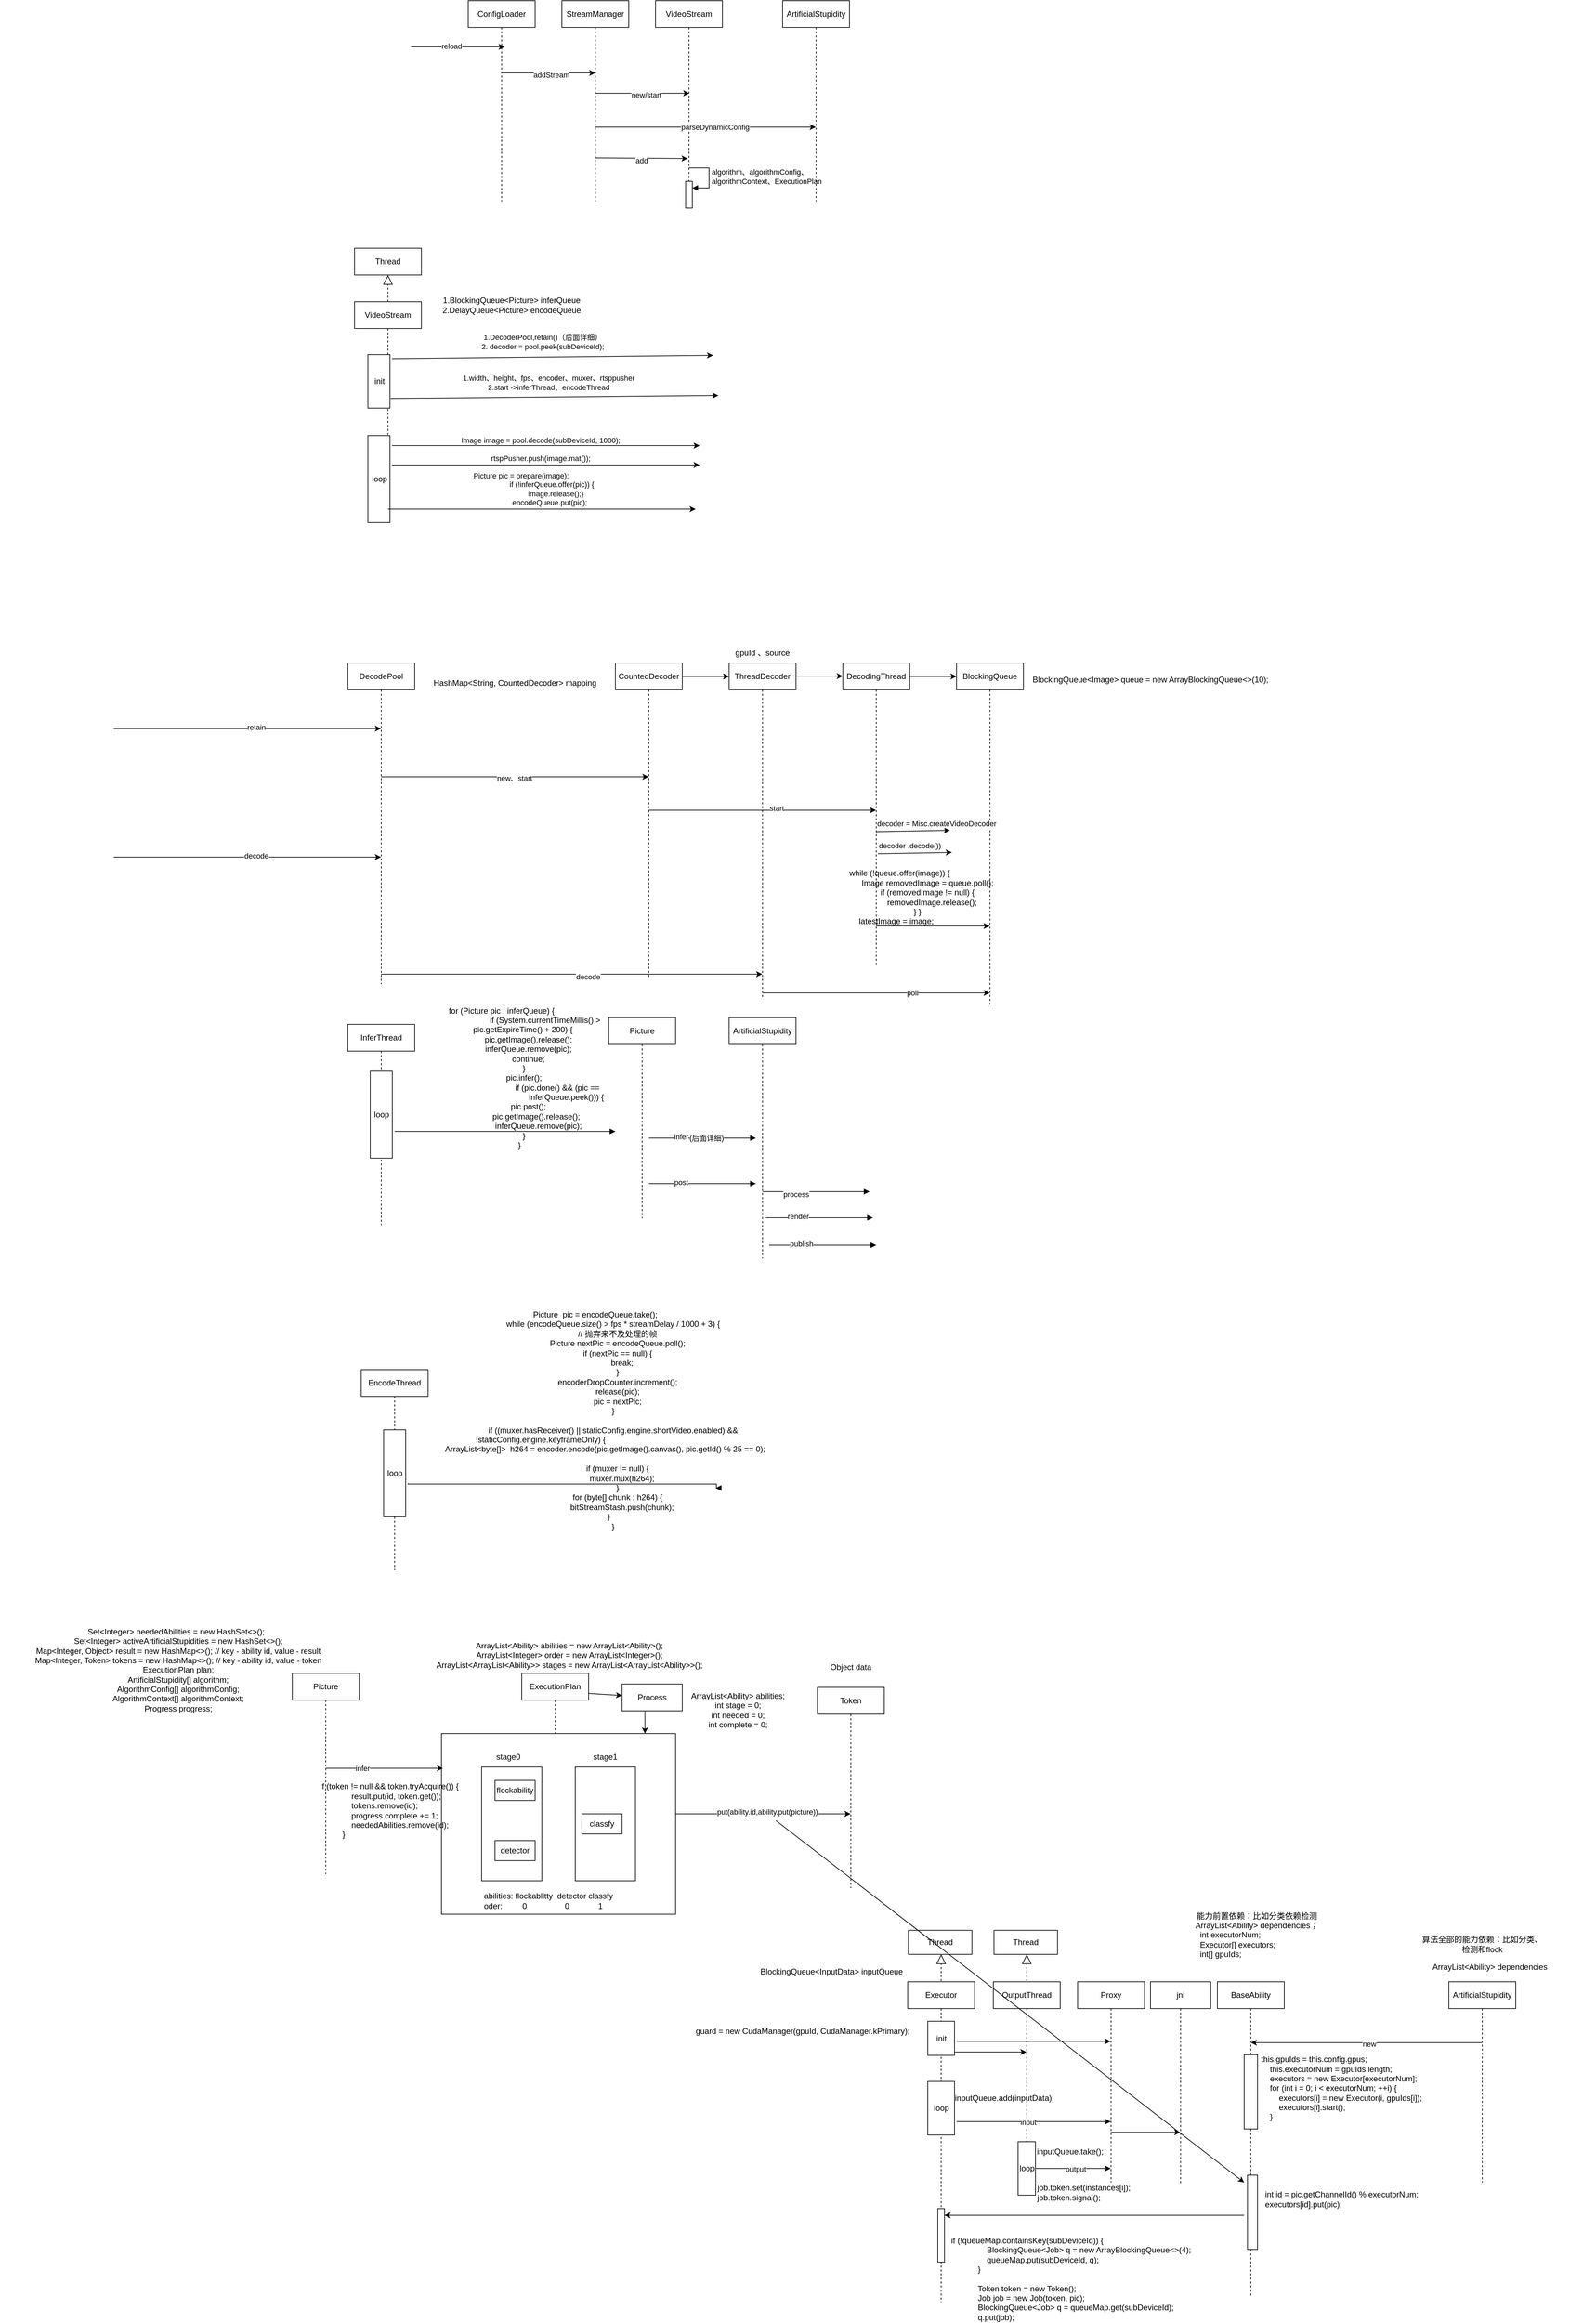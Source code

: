 <mxfile version="22.1.5" type="github">
  <diagram id="C5RBs43oDa-KdzZeNtuy" name="Page-1">
    <mxGraphModel dx="2261" dy="746" grid="1" gridSize="10" guides="1" tooltips="1" connect="1" arrows="1" fold="1" page="1" pageScale="1" pageWidth="827" pageHeight="1169" math="0" shadow="0">
      <root>
        <mxCell id="WIyWlLk6GJQsqaUBKTNV-0" />
        <mxCell id="WIyWlLk6GJQsqaUBKTNV-1" parent="WIyWlLk6GJQsqaUBKTNV-0" />
        <mxCell id="RshDDr85hCoLOWdUJhHJ-16" style="edgeStyle=orthogonalEdgeStyle;rounded=0;orthogonalLoop=1;jettySize=auto;html=1;curved=0;" parent="WIyWlLk6GJQsqaUBKTNV-1" edge="1">
          <mxGeometry relative="1" as="geometry">
            <mxPoint x="-45.5" y="149" as="sourcePoint" />
            <mxPoint x="94.5" y="149" as="targetPoint" />
          </mxGeometry>
        </mxCell>
        <mxCell id="RshDDr85hCoLOWdUJhHJ-17" value="reload" style="edgeLabel;html=1;align=center;verticalAlign=middle;resizable=0;points=[];" parent="RshDDr85hCoLOWdUJhHJ-16" vertex="1" connectable="0">
          <mxGeometry x="-0.136" y="1" relative="1" as="geometry">
            <mxPoint as="offset" />
          </mxGeometry>
        </mxCell>
        <mxCell id="RshDDr85hCoLOWdUJhHJ-12" value="ConfigLoader" style="shape=umlLifeline;perimeter=lifelinePerimeter;whiteSpace=wrap;html=1;container=1;dropTarget=0;collapsible=0;recursiveResize=0;outlineConnect=0;portConstraint=eastwest;newEdgeStyle={&quot;curved&quot;:0,&quot;rounded&quot;:0};" parent="WIyWlLk6GJQsqaUBKTNV-1" vertex="1">
          <mxGeometry x="40" y="80" width="100" height="300" as="geometry" />
        </mxCell>
        <mxCell id="RshDDr85hCoLOWdUJhHJ-18" style="edgeStyle=orthogonalEdgeStyle;rounded=0;orthogonalLoop=1;jettySize=auto;html=1;curved=0;" parent="WIyWlLk6GJQsqaUBKTNV-1" edge="1">
          <mxGeometry relative="1" as="geometry">
            <mxPoint x="90" y="188" as="sourcePoint" />
            <mxPoint x="230" y="188" as="targetPoint" />
          </mxGeometry>
        </mxCell>
        <mxCell id="RshDDr85hCoLOWdUJhHJ-19" value="addStream" style="edgeLabel;html=1;align=center;verticalAlign=middle;resizable=0;points=[];" parent="RshDDr85hCoLOWdUJhHJ-18" vertex="1" connectable="0">
          <mxGeometry x="0.036" y="-3" relative="1" as="geometry">
            <mxPoint x="1" as="offset" />
          </mxGeometry>
        </mxCell>
        <mxCell id="RshDDr85hCoLOWdUJhHJ-23" style="edgeStyle=orthogonalEdgeStyle;rounded=0;orthogonalLoop=1;jettySize=auto;html=1;curved=0;" parent="WIyWlLk6GJQsqaUBKTNV-1" edge="1">
          <mxGeometry relative="1" as="geometry">
            <mxPoint x="229.5" y="218.5" as="sourcePoint" />
            <mxPoint x="370.5" y="218.5" as="targetPoint" />
          </mxGeometry>
        </mxCell>
        <mxCell id="RshDDr85hCoLOWdUJhHJ-26" value="new/start" style="edgeLabel;html=1;align=center;verticalAlign=middle;resizable=0;points=[];" parent="RshDDr85hCoLOWdUJhHJ-23" vertex="1" connectable="0">
          <mxGeometry x="0.071" y="-1" relative="1" as="geometry">
            <mxPoint x="1" y="1" as="offset" />
          </mxGeometry>
        </mxCell>
        <mxCell id="RshDDr85hCoLOWdUJhHJ-13" value="StreamManager" style="shape=umlLifeline;perimeter=lifelinePerimeter;whiteSpace=wrap;html=1;container=1;dropTarget=0;collapsible=0;recursiveResize=0;outlineConnect=0;portConstraint=eastwest;newEdgeStyle={&quot;curved&quot;:0,&quot;rounded&quot;:0};" parent="WIyWlLk6GJQsqaUBKTNV-1" vertex="1">
          <mxGeometry x="180" y="80" width="100" height="300" as="geometry" />
        </mxCell>
        <mxCell id="RshDDr85hCoLOWdUJhHJ-14" value="VideoStream" style="shape=umlLifeline;whiteSpace=wrap;html=1;container=1;dropTarget=0;collapsible=0;recursiveResize=0;outlineConnect=0;portConstraint=eastwest;newEdgeStyle={&quot;curved&quot;:0,&quot;rounded&quot;:0};points=[[0,0,0,0,5],[0,1,0,0,-5],[1,0,0,0,5],[1,1,0,0,-5]];perimeter=rectanglePerimeter;targetShapes=umlLifeline;participant=label;" parent="WIyWlLk6GJQsqaUBKTNV-1" vertex="1">
          <mxGeometry x="320" y="80" width="100" height="310" as="geometry" />
        </mxCell>
        <mxCell id="RshDDr85hCoLOWdUJhHJ-32" value="" style="html=1;points=[[0,0,0,0,5],[0,1,0,0,-5],[1,0,0,0,5],[1,1,0,0,-5]];perimeter=orthogonalPerimeter;outlineConnect=0;targetShapes=umlLifeline;portConstraint=eastwest;newEdgeStyle={&quot;curved&quot;:0,&quot;rounded&quot;:0};" parent="RshDDr85hCoLOWdUJhHJ-14" vertex="1">
          <mxGeometry x="45" y="270" width="10" height="40" as="geometry" />
        </mxCell>
        <mxCell id="RshDDr85hCoLOWdUJhHJ-33" value="algorithm、algorithmConfig、&lt;br&gt;algorithmContext、ExecutionPlan" style="html=1;align=left;spacingLeft=2;endArrow=block;rounded=0;edgeStyle=orthogonalEdgeStyle;curved=0;rounded=0;" parent="RshDDr85hCoLOWdUJhHJ-14" target="RshDDr85hCoLOWdUJhHJ-32" edge="1">
          <mxGeometry relative="1" as="geometry">
            <mxPoint x="50" y="250" as="sourcePoint" />
            <Array as="points">
              <mxPoint x="80" y="280" />
            </Array>
          </mxGeometry>
        </mxCell>
        <mxCell id="RshDDr85hCoLOWdUJhHJ-22" value="ArtificialStupidity" style="shape=umlLifeline;perimeter=lifelinePerimeter;whiteSpace=wrap;html=1;container=1;dropTarget=0;collapsible=0;recursiveResize=0;outlineConnect=0;portConstraint=eastwest;newEdgeStyle={&quot;curved&quot;:0,&quot;rounded&quot;:0};" parent="WIyWlLk6GJQsqaUBKTNV-1" vertex="1">
          <mxGeometry x="510" y="80" width="100" height="300" as="geometry" />
        </mxCell>
        <mxCell id="RshDDr85hCoLOWdUJhHJ-27" value="" style="endArrow=classic;html=1;rounded=0;" parent="WIyWlLk6GJQsqaUBKTNV-1" edge="1">
          <mxGeometry width="50" height="50" relative="1" as="geometry">
            <mxPoint x="229.5" y="269" as="sourcePoint" />
            <mxPoint x="559.5" y="269" as="targetPoint" />
          </mxGeometry>
        </mxCell>
        <mxCell id="RshDDr85hCoLOWdUJhHJ-28" value="parseDynamicConfig" style="edgeLabel;html=1;align=center;verticalAlign=middle;resizable=0;points=[];" parent="RshDDr85hCoLOWdUJhHJ-27" vertex="1" connectable="0">
          <mxGeometry x="0.088" relative="1" as="geometry">
            <mxPoint as="offset" />
          </mxGeometry>
        </mxCell>
        <mxCell id="RshDDr85hCoLOWdUJhHJ-29" value="" style="endArrow=classic;html=1;rounded=0;entryX=0.48;entryY=0.87;entryDx=0;entryDy=0;entryPerimeter=0;" parent="WIyWlLk6GJQsqaUBKTNV-1" edge="1">
          <mxGeometry width="50" height="50" relative="1" as="geometry">
            <mxPoint x="230" y="315" as="sourcePoint" />
            <mxPoint x="368" y="316" as="targetPoint" />
          </mxGeometry>
        </mxCell>
        <mxCell id="RshDDr85hCoLOWdUJhHJ-30" value="add" style="edgeLabel;html=1;align=center;verticalAlign=middle;resizable=0;points=[];" parent="RshDDr85hCoLOWdUJhHJ-29" vertex="1" connectable="0">
          <mxGeometry x="0.0" y="-2" relative="1" as="geometry">
            <mxPoint y="1" as="offset" />
          </mxGeometry>
        </mxCell>
        <mxCell id="RshDDr85hCoLOWdUJhHJ-34" value="VideoStream" style="shape=umlLifeline;whiteSpace=wrap;html=1;container=1;dropTarget=0;collapsible=0;recursiveResize=0;outlineConnect=0;portConstraint=eastwest;newEdgeStyle={&quot;curved&quot;:0,&quot;rounded&quot;:0};points=[[0,0,0,0,5],[0,1,0,0,-5],[1,0,0,0,5],[1,1,0,0,-5]];perimeter=rectanglePerimeter;targetShapes=umlLifeline;participant=label;" parent="WIyWlLk6GJQsqaUBKTNV-1" vertex="1">
          <mxGeometry x="-130" y="530" width="100" height="330" as="geometry" />
        </mxCell>
        <mxCell id="RshDDr85hCoLOWdUJhHJ-41" value="init" style="html=1;points=[[0,0,0,0,5],[0,1,0,0,-5],[1,0,0,0,5],[1,1,0,0,-5]];perimeter=orthogonalPerimeter;outlineConnect=0;targetShapes=umlLifeline;portConstraint=eastwest;newEdgeStyle={&quot;curved&quot;:0,&quot;rounded&quot;:0};" parent="RshDDr85hCoLOWdUJhHJ-34" vertex="1">
          <mxGeometry x="20" y="79" width="33" height="80" as="geometry" />
        </mxCell>
        <mxCell id="RshDDr85hCoLOWdUJhHJ-43" value="loop" style="html=1;points=[[0,0,0,0,5],[0,1,0,0,-5],[1,0,0,0,5],[1,1,0,0,-5]];perimeter=orthogonalPerimeter;outlineConnect=0;targetShapes=umlLifeline;portConstraint=eastwest;newEdgeStyle={&quot;curved&quot;:0,&quot;rounded&quot;:0};" parent="RshDDr85hCoLOWdUJhHJ-34" vertex="1">
          <mxGeometry x="20" y="200" width="33" height="130" as="geometry" />
        </mxCell>
        <mxCell id="RshDDr85hCoLOWdUJhHJ-37" value="" style="endArrow=classic;html=1;rounded=0;" parent="WIyWlLk6GJQsqaUBKTNV-1" edge="1">
          <mxGeometry width="50" height="50" relative="1" as="geometry">
            <mxPoint x="-74" y="615" as="sourcePoint" />
            <mxPoint x="406" y="610" as="targetPoint" />
          </mxGeometry>
        </mxCell>
        <mxCell id="RshDDr85hCoLOWdUJhHJ-38" value="1.DecoderPool,retain()（后面详细）&lt;br&gt;2.&amp;nbsp;decoder = pool.peek(subDeviceId);" style="edgeLabel;html=1;align=center;verticalAlign=middle;resizable=0;points=[];" parent="RshDDr85hCoLOWdUJhHJ-37" vertex="1" connectable="0">
          <mxGeometry x="-0.053" y="-2" relative="1" as="geometry">
            <mxPoint x="-3" y="-25" as="offset" />
          </mxGeometry>
        </mxCell>
        <mxCell id="RshDDr85hCoLOWdUJhHJ-39" value="" style="endArrow=classic;html=1;rounded=0;" parent="WIyWlLk6GJQsqaUBKTNV-1" edge="1">
          <mxGeometry width="50" height="50" relative="1" as="geometry">
            <mxPoint x="-76" y="674.537" as="sourcePoint" />
            <mxPoint x="414" y="670" as="targetPoint" />
          </mxGeometry>
        </mxCell>
        <mxCell id="RshDDr85hCoLOWdUJhHJ-40" value="1.width、height、fps、encoder、muxer、rtsppusher&lt;br&gt;2.start -&amp;gt;inferThread、encodeThread" style="edgeLabel;html=1;align=center;verticalAlign=middle;resizable=0;points=[];" parent="RshDDr85hCoLOWdUJhHJ-39" vertex="1" connectable="0">
          <mxGeometry x="-0.053" y="-2" relative="1" as="geometry">
            <mxPoint x="4" y="-24" as="offset" />
          </mxGeometry>
        </mxCell>
        <mxCell id="RshDDr85hCoLOWdUJhHJ-42" value="1.BlockingQueue&amp;lt;Picture&amp;gt; inferQueue&lt;br&gt;2.DelayQueue&amp;lt;Picture&amp;gt; encodeQueue" style="text;html=1;strokeColor=none;fillColor=none;align=center;verticalAlign=middle;whiteSpace=wrap;rounded=0;" parent="WIyWlLk6GJQsqaUBKTNV-1" vertex="1">
          <mxGeometry x="-10" y="520" width="230" height="30" as="geometry" />
        </mxCell>
        <mxCell id="RshDDr85hCoLOWdUJhHJ-44" value="" style="endArrow=classic;html=1;rounded=0;" parent="WIyWlLk6GJQsqaUBKTNV-1" edge="1">
          <mxGeometry width="50" height="50" relative="1" as="geometry">
            <mxPoint x="-74" y="745" as="sourcePoint" />
            <mxPoint x="386" y="745" as="targetPoint" />
          </mxGeometry>
        </mxCell>
        <mxCell id="RshDDr85hCoLOWdUJhHJ-45" value="&lt;div&gt;&lt;br&gt;&lt;/div&gt;&lt;div&gt;Image image = pool.decode(subDeviceId, 1000);&lt;/div&gt;" style="edgeLabel;html=1;align=center;verticalAlign=middle;resizable=0;points=[];" parent="RshDDr85hCoLOWdUJhHJ-44" vertex="1" connectable="0">
          <mxGeometry x="-0.035" y="2" relative="1" as="geometry">
            <mxPoint y="-13" as="offset" />
          </mxGeometry>
        </mxCell>
        <mxCell id="RshDDr85hCoLOWdUJhHJ-46" value="" style="endArrow=classic;html=1;rounded=0;" parent="WIyWlLk6GJQsqaUBKTNV-1" edge="1">
          <mxGeometry width="50" height="50" relative="1" as="geometry">
            <mxPoint x="-74" y="774" as="sourcePoint" />
            <mxPoint x="386" y="774" as="targetPoint" />
          </mxGeometry>
        </mxCell>
        <mxCell id="RshDDr85hCoLOWdUJhHJ-47" value="rtspPusher.push(image.mat());" style="edgeLabel;html=1;align=center;verticalAlign=middle;resizable=0;points=[];" parent="RshDDr85hCoLOWdUJhHJ-46" vertex="1" connectable="0">
          <mxGeometry x="-0.035" y="2" relative="1" as="geometry">
            <mxPoint y="-8" as="offset" />
          </mxGeometry>
        </mxCell>
        <mxCell id="RshDDr85hCoLOWdUJhHJ-48" value="" style="endArrow=classic;html=1;rounded=0;" parent="WIyWlLk6GJQsqaUBKTNV-1" edge="1">
          <mxGeometry width="50" height="50" relative="1" as="geometry">
            <mxPoint x="-80" y="840" as="sourcePoint" />
            <mxPoint x="380" y="840" as="targetPoint" />
          </mxGeometry>
        </mxCell>
        <mxCell id="RshDDr85hCoLOWdUJhHJ-49" value="&lt;div&gt;Picture pic = prepare(image);&amp;nbsp; &amp;nbsp; &amp;nbsp; &amp;nbsp; &amp;nbsp; &amp;nbsp; &amp;nbsp;&amp;nbsp;&lt;/div&gt;&lt;div&gt;&amp;nbsp; &amp;nbsp; &amp;nbsp; &amp;nbsp; &amp;nbsp; &amp;nbsp; &amp;nbsp; &amp;nbsp; if (!inferQueue.offer(pic)) {&lt;/div&gt;&lt;div&gt;&amp;nbsp; &amp;nbsp; &amp;nbsp; &amp;nbsp; &amp;nbsp; &amp;nbsp; &amp;nbsp; &amp;nbsp; &amp;nbsp; &amp;nbsp; image.release();}&lt;br&gt;&lt;/div&gt;&lt;div&gt;&amp;nbsp; &amp;nbsp; &amp;nbsp; &amp;nbsp; &amp;nbsp; &amp;nbsp; &amp;nbsp; encodeQueue.put(pic);&lt;/div&gt;" style="edgeLabel;html=1;align=center;verticalAlign=middle;resizable=0;points=[];" parent="RshDDr85hCoLOWdUJhHJ-48" vertex="1" connectable="0">
          <mxGeometry x="-0.265" y="-1" relative="1" as="geometry">
            <mxPoint x="51" y="-31" as="offset" />
          </mxGeometry>
        </mxCell>
        <mxCell id="RshDDr85hCoLOWdUJhHJ-50" value="Thread" style="html=1;whiteSpace=wrap;" parent="WIyWlLk6GJQsqaUBKTNV-1" vertex="1">
          <mxGeometry x="-130" y="450" width="100" height="40" as="geometry" />
        </mxCell>
        <mxCell id="RshDDr85hCoLOWdUJhHJ-51" value="" style="endArrow=block;dashed=1;endFill=0;endSize=12;html=1;rounded=0;entryX=0.5;entryY=1;entryDx=0;entryDy=0;" parent="WIyWlLk6GJQsqaUBKTNV-1" source="RshDDr85hCoLOWdUJhHJ-34" target="RshDDr85hCoLOWdUJhHJ-50" edge="1">
          <mxGeometry width="160" relative="1" as="geometry">
            <mxPoint x="-200" y="490" as="sourcePoint" />
            <mxPoint x="-40" y="490" as="targetPoint" />
          </mxGeometry>
        </mxCell>
        <mxCell id="RshDDr85hCoLOWdUJhHJ-52" value="InferThread" style="shape=umlLifeline;perimeter=lifelinePerimeter;whiteSpace=wrap;html=1;container=1;dropTarget=0;collapsible=0;recursiveResize=0;outlineConnect=0;portConstraint=eastwest;newEdgeStyle={&quot;curved&quot;:0,&quot;rounded&quot;:0};" parent="WIyWlLk6GJQsqaUBKTNV-1" vertex="1">
          <mxGeometry x="-140" y="1610" width="100" height="300" as="geometry" />
        </mxCell>
        <mxCell id="RshDDr85hCoLOWdUJhHJ-54" value="loop" style="html=1;points=[[0,0,0,0,5],[0,1,0,0,-5],[1,0,0,0,5],[1,1,0,0,-5]];perimeter=orthogonalPerimeter;outlineConnect=0;targetShapes=umlLifeline;portConstraint=eastwest;newEdgeStyle={&quot;curved&quot;:0,&quot;rounded&quot;:0};" parent="RshDDr85hCoLOWdUJhHJ-52" vertex="1">
          <mxGeometry x="33.5" y="70" width="33" height="130" as="geometry" />
        </mxCell>
        <mxCell id="RshDDr85hCoLOWdUJhHJ-53" value="EncodeThread" style="shape=umlLifeline;perimeter=lifelinePerimeter;whiteSpace=wrap;html=1;container=1;dropTarget=0;collapsible=0;recursiveResize=0;outlineConnect=0;portConstraint=eastwest;newEdgeStyle={&quot;curved&quot;:0,&quot;rounded&quot;:0};" parent="WIyWlLk6GJQsqaUBKTNV-1" vertex="1">
          <mxGeometry x="-120" y="2126" width="100" height="300" as="geometry" />
        </mxCell>
        <mxCell id="RshDDr85hCoLOWdUJhHJ-80" value="loop" style="html=1;points=[[0,0,0,0,5],[0,1,0,0,-5],[1,0,0,0,5],[1,1,0,0,-5]];perimeter=orthogonalPerimeter;outlineConnect=0;targetShapes=umlLifeline;portConstraint=eastwest;newEdgeStyle={&quot;curved&quot;:0,&quot;rounded&quot;:0};" parent="RshDDr85hCoLOWdUJhHJ-53" vertex="1">
          <mxGeometry x="33.5" y="90" width="33" height="130" as="geometry" />
        </mxCell>
        <mxCell id="RshDDr85hCoLOWdUJhHJ-55" value="" style="endArrow=block;endFill=1;html=1;edgeStyle=orthogonalEdgeStyle;align=left;verticalAlign=top;rounded=0;" parent="WIyWlLk6GJQsqaUBKTNV-1" edge="1">
          <mxGeometry x="-1" relative="1" as="geometry">
            <mxPoint x="-70" y="1770" as="sourcePoint" />
            <mxPoint x="260" y="1770" as="targetPoint" />
          </mxGeometry>
        </mxCell>
        <mxCell id="RshDDr85hCoLOWdUJhHJ-57" value="&lt;div&gt;for (Picture pic : inferQueue) {&lt;/div&gt;&lt;div&gt;&amp;nbsp; &amp;nbsp; &amp;nbsp; &amp;nbsp; &amp;nbsp; &amp;nbsp; &amp;nbsp; &amp;nbsp; &amp;nbsp; &amp;nbsp; &amp;nbsp; &amp;nbsp; &amp;nbsp; &amp;nbsp; &amp;nbsp; &amp;nbsp; &amp;nbsp; &amp;nbsp; &amp;nbsp; &amp;nbsp; &amp;nbsp; &amp;nbsp; &amp;nbsp; &amp;nbsp; &amp;nbsp; &amp;nbsp; &amp;nbsp; &amp;nbsp; &amp;nbsp; &amp;nbsp; if (System.currentTimeMillis() &amp;gt;&amp;nbsp; &amp;nbsp; &amp;nbsp; &amp;nbsp; &amp;nbsp; &amp;nbsp; &amp;nbsp; &amp;nbsp; &amp;nbsp; &amp;nbsp; &amp;nbsp; &amp;nbsp; &amp;nbsp; &amp;nbsp; &amp;nbsp; &amp;nbsp; &amp;nbsp; &amp;nbsp; &amp;nbsp; &amp;nbsp; &amp;nbsp;pic.getExpireTime() + 200) {&lt;/div&gt;&lt;div&gt;&amp;nbsp; &amp;nbsp; &amp;nbsp; &amp;nbsp; &amp;nbsp; &amp;nbsp; &amp;nbsp; &amp;nbsp; &amp;nbsp; &amp;nbsp; &amp;nbsp; &amp;nbsp; pic.getImage().release();&lt;/div&gt;&lt;div&gt;&amp;nbsp; &amp;nbsp; &amp;nbsp; &amp;nbsp; &amp;nbsp; &amp;nbsp; &amp;nbsp; &amp;nbsp; &amp;nbsp; &amp;nbsp; &amp;nbsp; &amp;nbsp; inferQueue.remove(pic);&lt;/div&gt;&lt;div&gt;&amp;nbsp; &amp;nbsp; &amp;nbsp; &amp;nbsp; &amp;nbsp; &amp;nbsp; &amp;nbsp; &amp;nbsp; &amp;nbsp; &amp;nbsp; &amp;nbsp; &amp;nbsp; continue;&lt;/div&gt;&lt;div&gt;&amp;nbsp; &amp;nbsp; &amp;nbsp; &amp;nbsp; &amp;nbsp; &amp;nbsp; &amp;nbsp; &amp;nbsp; &amp;nbsp; &amp;nbsp; }&lt;/div&gt;&lt;div&gt;&amp;nbsp; &amp;nbsp; &amp;nbsp; &amp;nbsp; &amp;nbsp; &amp;nbsp; &amp;nbsp; &amp;nbsp; &amp;nbsp; &amp;nbsp; pic.infer();&lt;/div&gt;&lt;div&gt;&amp;nbsp; &amp;nbsp; &amp;nbsp; &amp;nbsp; &amp;nbsp; &amp;nbsp; &amp;nbsp; &amp;nbsp; &amp;nbsp; &amp;nbsp; &amp;nbsp; &amp;nbsp; &amp;nbsp; &amp;nbsp; &amp;nbsp; &amp;nbsp; &amp;nbsp; &amp;nbsp; &amp;nbsp; &amp;nbsp; &amp;nbsp; &amp;nbsp; &amp;nbsp; &amp;nbsp; &amp;nbsp; &amp;nbsp; &amp;nbsp; &amp;nbsp; &amp;nbsp; &amp;nbsp; &amp;nbsp; &amp;nbsp; &amp;nbsp; &amp;nbsp; &amp;nbsp; &amp;nbsp;if (pic.done() &amp;amp;&amp;amp; (pic ==&amp;nbsp; &amp;nbsp; &amp;nbsp; &amp;nbsp; &amp;nbsp; &amp;nbsp; &amp;nbsp; &amp;nbsp; &amp;nbsp; &amp;nbsp; &amp;nbsp; &amp;nbsp; &amp;nbsp; &amp;nbsp; &amp;nbsp; &amp;nbsp; &amp;nbsp; &amp;nbsp; &amp;nbsp; &amp;nbsp; &amp;nbsp; &amp;nbsp; &amp;nbsp; &amp;nbsp; &amp;nbsp; &amp;nbsp; &amp;nbsp; &amp;nbsp; &amp;nbsp; &amp;nbsp; &amp;nbsp; &amp;nbsp; &amp;nbsp; &amp;nbsp; &amp;nbsp; &amp;nbsp; &amp;nbsp; &amp;nbsp; &amp;nbsp; &amp;nbsp; inferQueue.peek())) {&lt;/div&gt;&lt;div&gt;&amp;nbsp; &amp;nbsp; &amp;nbsp; &amp;nbsp; &amp;nbsp; &amp;nbsp; &amp;nbsp; &amp;nbsp; &amp;nbsp; &amp;nbsp; &amp;nbsp; &amp;nbsp; pic.post();&lt;/div&gt;&lt;div&gt;&amp;nbsp; &amp;nbsp; &amp;nbsp; &amp;nbsp; &amp;nbsp; &amp;nbsp; &amp;nbsp; &amp;nbsp; &amp;nbsp; &amp;nbsp; &amp;nbsp; &amp;nbsp; &amp;nbsp; &amp;nbsp; &amp;nbsp; &amp;nbsp;pic.getImage().release();&lt;/div&gt;&lt;div&gt;&amp;nbsp; &amp;nbsp; &amp;nbsp; &amp;nbsp; &amp;nbsp; &amp;nbsp; &amp;nbsp; &amp;nbsp; &amp;nbsp; &amp;nbsp; &amp;nbsp; &amp;nbsp; &amp;nbsp; &amp;nbsp; &amp;nbsp; &amp;nbsp; &amp;nbsp;inferQueue.remove(pic);&lt;/div&gt;&lt;div&gt;&amp;nbsp; &amp;nbsp; &amp;nbsp; &amp;nbsp; &amp;nbsp; &amp;nbsp; &amp;nbsp; &amp;nbsp; &amp;nbsp; &amp;nbsp; }&lt;/div&gt;&lt;div&gt;&amp;nbsp; &amp;nbsp; &amp;nbsp; &amp;nbsp; &amp;nbsp; &amp;nbsp; &amp;nbsp; &amp;nbsp; }&lt;/div&gt;" style="text;html=1;strokeColor=none;fillColor=none;align=center;verticalAlign=middle;whiteSpace=wrap;rounded=0;" parent="WIyWlLk6GJQsqaUBKTNV-1" vertex="1">
          <mxGeometry x="-130" y="1620" width="440" height="140" as="geometry" />
        </mxCell>
        <mxCell id="RshDDr85hCoLOWdUJhHJ-58" value="Picture" style="shape=umlLifeline;perimeter=lifelinePerimeter;whiteSpace=wrap;html=1;container=1;dropTarget=0;collapsible=0;recursiveResize=0;outlineConnect=0;portConstraint=eastwest;newEdgeStyle={&quot;curved&quot;:0,&quot;rounded&quot;:0};" parent="WIyWlLk6GJQsqaUBKTNV-1" vertex="1">
          <mxGeometry x="250" y="1600" width="100" height="300" as="geometry" />
        </mxCell>
        <mxCell id="RshDDr85hCoLOWdUJhHJ-62" value="" style="endArrow=block;endFill=1;html=1;edgeStyle=orthogonalEdgeStyle;align=left;verticalAlign=top;rounded=0;" parent="WIyWlLk6GJQsqaUBKTNV-1" edge="1">
          <mxGeometry x="-1" relative="1" as="geometry">
            <mxPoint x="310" y="1780" as="sourcePoint" />
            <mxPoint x="470" y="1780" as="targetPoint" />
          </mxGeometry>
        </mxCell>
        <mxCell id="RshDDr85hCoLOWdUJhHJ-66" value="infer" style="edgeLabel;html=1;align=center;verticalAlign=middle;resizable=0;points=[];" parent="RshDDr85hCoLOWdUJhHJ-62" vertex="1" connectable="0">
          <mxGeometry x="-0.4" y="2" relative="1" as="geometry">
            <mxPoint as="offset" />
          </mxGeometry>
        </mxCell>
        <mxCell id="RshDDr85hCoLOWdUJhHJ-120" value="(后面详细)" style="edgeLabel;html=1;align=center;verticalAlign=middle;resizable=0;points=[];" parent="RshDDr85hCoLOWdUJhHJ-62" vertex="1" connectable="0">
          <mxGeometry x="0.075" relative="1" as="geometry">
            <mxPoint as="offset" />
          </mxGeometry>
        </mxCell>
        <mxCell id="RshDDr85hCoLOWdUJhHJ-67" value="" style="endArrow=block;endFill=1;html=1;edgeStyle=orthogonalEdgeStyle;align=left;verticalAlign=top;rounded=0;" parent="WIyWlLk6GJQsqaUBKTNV-1" edge="1">
          <mxGeometry x="-1" relative="1" as="geometry">
            <mxPoint x="310" y="1848" as="sourcePoint" />
            <mxPoint x="470" y="1848" as="targetPoint" />
          </mxGeometry>
        </mxCell>
        <mxCell id="RshDDr85hCoLOWdUJhHJ-68" value="post" style="edgeLabel;html=1;align=center;verticalAlign=middle;resizable=0;points=[];" parent="RshDDr85hCoLOWdUJhHJ-67" vertex="1" connectable="0">
          <mxGeometry x="-0.4" y="2" relative="1" as="geometry">
            <mxPoint as="offset" />
          </mxGeometry>
        </mxCell>
        <mxCell id="RshDDr85hCoLOWdUJhHJ-71" value="ArtificialStupidity" style="shape=umlLifeline;perimeter=lifelinePerimeter;whiteSpace=wrap;html=1;container=1;dropTarget=0;collapsible=0;recursiveResize=0;outlineConnect=0;portConstraint=eastwest;newEdgeStyle={&quot;curved&quot;:0,&quot;rounded&quot;:0};" parent="WIyWlLk6GJQsqaUBKTNV-1" vertex="1">
          <mxGeometry x="430" y="1600" width="100" height="360" as="geometry" />
        </mxCell>
        <mxCell id="RshDDr85hCoLOWdUJhHJ-72" value="" style="endArrow=block;endFill=1;html=1;edgeStyle=orthogonalEdgeStyle;align=left;verticalAlign=top;rounded=0;" parent="WIyWlLk6GJQsqaUBKTNV-1" edge="1">
          <mxGeometry x="-1" relative="1" as="geometry">
            <mxPoint x="480" y="1860" as="sourcePoint" />
            <mxPoint x="640" y="1860" as="targetPoint" />
          </mxGeometry>
        </mxCell>
        <mxCell id="RshDDr85hCoLOWdUJhHJ-78" value="process&lt;br&gt;" style="edgeLabel;html=1;align=center;verticalAlign=middle;resizable=0;points=[];" parent="RshDDr85hCoLOWdUJhHJ-72" vertex="1" connectable="0">
          <mxGeometry x="-0.212" y="-4" relative="1" as="geometry">
            <mxPoint x="-13" as="offset" />
          </mxGeometry>
        </mxCell>
        <mxCell id="RshDDr85hCoLOWdUJhHJ-74" value="" style="endArrow=block;endFill=1;html=1;edgeStyle=orthogonalEdgeStyle;align=left;verticalAlign=top;rounded=0;" parent="WIyWlLk6GJQsqaUBKTNV-1" edge="1">
          <mxGeometry x="-1" relative="1" as="geometry">
            <mxPoint x="485" y="1899" as="sourcePoint" />
            <mxPoint x="645" y="1899" as="targetPoint" />
          </mxGeometry>
        </mxCell>
        <mxCell id="RshDDr85hCoLOWdUJhHJ-75" value="render" style="edgeLabel;html=1;align=center;verticalAlign=middle;resizable=0;points=[];" parent="RshDDr85hCoLOWdUJhHJ-74" vertex="1" connectable="0">
          <mxGeometry x="-0.4" y="2" relative="1" as="geometry">
            <mxPoint as="offset" />
          </mxGeometry>
        </mxCell>
        <mxCell id="RshDDr85hCoLOWdUJhHJ-76" value="" style="endArrow=block;endFill=1;html=1;edgeStyle=orthogonalEdgeStyle;align=left;verticalAlign=top;rounded=0;" parent="WIyWlLk6GJQsqaUBKTNV-1" edge="1">
          <mxGeometry x="-1" relative="1" as="geometry">
            <mxPoint x="490" y="1940" as="sourcePoint" />
            <mxPoint x="650" y="1940" as="targetPoint" />
          </mxGeometry>
        </mxCell>
        <mxCell id="RshDDr85hCoLOWdUJhHJ-77" value="publish" style="edgeLabel;html=1;align=center;verticalAlign=middle;resizable=0;points=[];" parent="RshDDr85hCoLOWdUJhHJ-76" vertex="1" connectable="0">
          <mxGeometry x="-0.4" y="2" relative="1" as="geometry">
            <mxPoint as="offset" />
          </mxGeometry>
        </mxCell>
        <mxCell id="RshDDr85hCoLOWdUJhHJ-81" value="" style="endArrow=block;endFill=1;html=1;edgeStyle=orthogonalEdgeStyle;align=left;verticalAlign=top;rounded=0;" parent="WIyWlLk6GJQsqaUBKTNV-1" edge="1">
          <mxGeometry x="-1" relative="1" as="geometry">
            <mxPoint x="-50" y="2296" as="sourcePoint" />
            <mxPoint x="410" y="2303" as="targetPoint" />
            <Array as="points">
              <mxPoint x="-50" y="2297" />
              <mxPoint x="411" y="2297" />
            </Array>
          </mxGeometry>
        </mxCell>
        <mxCell id="RshDDr85hCoLOWdUJhHJ-85" value="&lt;div&gt;Picture&amp;nbsp; pic = encodeQueue.take();&lt;/div&gt;&lt;div&gt;&amp;nbsp; &amp;nbsp; &amp;nbsp; &amp;nbsp; &amp;nbsp; &amp;nbsp; &amp;nbsp; &amp;nbsp; while (encodeQueue.size() &amp;gt; fps * streamDelay / 1000 + 3) {&lt;/div&gt;&lt;div&gt;&amp;nbsp; &amp;nbsp; &amp;nbsp; &amp;nbsp; &amp;nbsp; &amp;nbsp; &amp;nbsp; &amp;nbsp; &amp;nbsp; &amp;nbsp; // 抛弃来不及处理的帧&lt;/div&gt;&lt;div&gt;&amp;nbsp; &amp;nbsp; &amp;nbsp; &amp;nbsp; &amp;nbsp; &amp;nbsp; &amp;nbsp; &amp;nbsp; &amp;nbsp; &amp;nbsp; Picture nextPic = encodeQueue.poll();&lt;/div&gt;&lt;div&gt;&amp;nbsp; &amp;nbsp; &amp;nbsp; &amp;nbsp; &amp;nbsp; &amp;nbsp; &amp;nbsp; &amp;nbsp; &amp;nbsp; &amp;nbsp; if (nextPic == null) {&lt;/div&gt;&lt;div&gt;&amp;nbsp; &amp;nbsp; &amp;nbsp; &amp;nbsp; &amp;nbsp; &amp;nbsp; &amp;nbsp; &amp;nbsp; &amp;nbsp; &amp;nbsp; &amp;nbsp; &amp;nbsp; break;&lt;/div&gt;&lt;div&gt;&amp;nbsp; &amp;nbsp; &amp;nbsp; &amp;nbsp; &amp;nbsp; &amp;nbsp; &amp;nbsp; &amp;nbsp; &amp;nbsp; &amp;nbsp; }&lt;/div&gt;&lt;div&gt;&amp;nbsp; &amp;nbsp; &amp;nbsp; &amp;nbsp; &amp;nbsp; &amp;nbsp; &amp;nbsp; &amp;nbsp; &amp;nbsp; &amp;nbsp; encoderDropCounter.increment();&lt;/div&gt;&lt;div&gt;&amp;nbsp; &amp;nbsp; &amp;nbsp; &amp;nbsp; &amp;nbsp; &amp;nbsp; &amp;nbsp; &amp;nbsp; &amp;nbsp; &amp;nbsp; release(pic);&lt;/div&gt;&lt;div&gt;&amp;nbsp; &amp;nbsp; &amp;nbsp; &amp;nbsp; &amp;nbsp; &amp;nbsp; &amp;nbsp; &amp;nbsp; &amp;nbsp; &amp;nbsp; pic = nextPic;&lt;/div&gt;&lt;div&gt;&amp;nbsp; &amp;nbsp; &amp;nbsp; &amp;nbsp; &amp;nbsp; &amp;nbsp; &amp;nbsp; &amp;nbsp; }&lt;/div&gt;&lt;div&gt;&amp;nbsp; &amp;nbsp;&amp;nbsp;&lt;/div&gt;&lt;div&gt;&amp;nbsp; &amp;nbsp; &amp;nbsp; &amp;nbsp; &amp;nbsp; &amp;nbsp; &amp;nbsp; &amp;nbsp; if ((muxer.hasReceiver() || staticConfig.engine.shortVideo.enabled) &amp;amp;&amp;amp; !staticConfig.engine.keyframeOnly) {&amp;nbsp; &amp;nbsp; &amp;nbsp; &amp;nbsp; &amp;nbsp; &amp;nbsp; &amp;nbsp; &amp;nbsp; &amp;nbsp; &amp;nbsp; &amp;nbsp; &amp;nbsp; &amp;nbsp; &amp;nbsp; &amp;nbsp; &amp;nbsp; &amp;nbsp; &amp;nbsp; &amp;nbsp; &amp;nbsp; &amp;nbsp; &amp;nbsp; &amp;nbsp; &amp;nbsp; &amp;nbsp;&lt;/div&gt;&lt;div&gt;&amp;nbsp; &amp;nbsp; &amp;nbsp; &amp;nbsp; &amp;nbsp; &amp;nbsp; &amp;nbsp; &amp;nbsp; &amp;nbsp; &amp;nbsp; &amp;nbsp; ArrayList&amp;lt;byte[]&amp;gt;&amp;nbsp; h264 = encoder.encode(pic.getImage().canvas(), pic.getId() % 25 == 0);&amp;nbsp; &amp;nbsp; &amp;nbsp; &amp;nbsp; &amp;nbsp; &amp;nbsp; &amp;nbsp; &amp;nbsp;&amp;nbsp;&lt;/div&gt;&lt;div&gt;&amp;nbsp; &amp;nbsp; &amp;nbsp; &amp;nbsp; &amp;nbsp; &amp;nbsp; &amp;nbsp; &amp;nbsp; &amp;nbsp; &amp;nbsp; if (muxer != null) {&lt;/div&gt;&lt;div&gt;&amp;nbsp; &amp;nbsp; &amp;nbsp; &amp;nbsp; &amp;nbsp; &amp;nbsp; &amp;nbsp; &amp;nbsp; &amp;nbsp; &amp;nbsp; &amp;nbsp; &amp;nbsp; muxer.mux(h264);&lt;/div&gt;&lt;div&gt;&amp;nbsp; &amp;nbsp; &amp;nbsp; &amp;nbsp; &amp;nbsp; &amp;nbsp; &amp;nbsp; &amp;nbsp; &amp;nbsp; &amp;nbsp; }&lt;/div&gt;&lt;div&gt;&amp;nbsp; &amp;nbsp; &amp;nbsp; &amp;nbsp; &amp;nbsp; &amp;nbsp; &amp;nbsp; &amp;nbsp; &amp;nbsp; &amp;nbsp; for (byte[] chunk : h264) {&lt;/div&gt;&lt;div&gt;&amp;nbsp; &amp;nbsp; &amp;nbsp; &amp;nbsp; &amp;nbsp; &amp;nbsp; &amp;nbsp; &amp;nbsp; &amp;nbsp; &amp;nbsp; &amp;nbsp; &amp;nbsp; bitStreamStash.push(chunk);&lt;/div&gt;&lt;div&gt;&amp;nbsp; &amp;nbsp; &amp;nbsp; &amp;nbsp; &amp;nbsp; &amp;nbsp; &amp;nbsp; &amp;nbsp; &amp;nbsp; &amp;nbsp; }&amp;nbsp; &amp;nbsp; &amp;nbsp; &amp;nbsp;&amp;nbsp;&lt;/div&gt;&lt;div&gt;&amp;nbsp; &amp;nbsp; &amp;nbsp; &amp;nbsp; &amp;nbsp; &amp;nbsp; &amp;nbsp; &amp;nbsp; }&lt;/div&gt;" style="text;html=1;strokeColor=none;fillColor=none;align=center;verticalAlign=middle;whiteSpace=wrap;rounded=0;" parent="WIyWlLk6GJQsqaUBKTNV-1" vertex="1">
          <mxGeometry x="-70" y="2107" width="600" height="190" as="geometry" />
        </mxCell>
        <mxCell id="RshDDr85hCoLOWdUJhHJ-86" value="DecodePool" style="shape=umlLifeline;perimeter=lifelinePerimeter;whiteSpace=wrap;html=1;container=1;dropTarget=0;collapsible=0;recursiveResize=0;outlineConnect=0;portConstraint=eastwest;newEdgeStyle={&quot;curved&quot;:0,&quot;rounded&quot;:0};" parent="WIyWlLk6GJQsqaUBKTNV-1" vertex="1">
          <mxGeometry x="-140" y="1070" width="100" height="480" as="geometry" />
        </mxCell>
        <mxCell id="RshDDr85hCoLOWdUJhHJ-87" value="HashMap&amp;lt;String, CountedDecoder&amp;gt; mapping" style="text;html=1;strokeColor=none;fillColor=none;align=center;verticalAlign=middle;whiteSpace=wrap;rounded=0;" parent="WIyWlLk6GJQsqaUBKTNV-1" vertex="1">
          <mxGeometry x="-20" y="1080" width="260" height="40" as="geometry" />
        </mxCell>
        <mxCell id="RshDDr85hCoLOWdUJhHJ-88" value="CountedDecoder" style="shape=umlLifeline;perimeter=lifelinePerimeter;whiteSpace=wrap;html=1;container=1;dropTarget=0;collapsible=0;recursiveResize=0;outlineConnect=0;portConstraint=eastwest;newEdgeStyle={&quot;curved&quot;:0,&quot;rounded&quot;:0};" parent="WIyWlLk6GJQsqaUBKTNV-1" vertex="1">
          <mxGeometry x="260" y="1070" width="100" height="470" as="geometry" />
        </mxCell>
        <mxCell id="RshDDr85hCoLOWdUJhHJ-92" value="" style="endArrow=classic;html=1;rounded=0;" parent="WIyWlLk6GJQsqaUBKTNV-1" edge="1">
          <mxGeometry width="50" height="50" relative="1" as="geometry">
            <mxPoint x="-490" y="1168" as="sourcePoint" />
            <mxPoint x="-90.5" y="1168" as="targetPoint" />
          </mxGeometry>
        </mxCell>
        <mxCell id="RshDDr85hCoLOWdUJhHJ-93" value="retain" style="edgeLabel;html=1;align=center;verticalAlign=middle;resizable=0;points=[];" parent="RshDDr85hCoLOWdUJhHJ-92" vertex="1" connectable="0">
          <mxGeometry x="0.066" y="2" relative="1" as="geometry">
            <mxPoint as="offset" />
          </mxGeometry>
        </mxCell>
        <mxCell id="RshDDr85hCoLOWdUJhHJ-94" value="gpuId 、source" style="text;html=1;strokeColor=none;fillColor=none;align=center;verticalAlign=middle;whiteSpace=wrap;rounded=0;" parent="WIyWlLk6GJQsqaUBKTNV-1" vertex="1">
          <mxGeometry x="350" y="1040" width="260" height="30" as="geometry" />
        </mxCell>
        <mxCell id="RshDDr85hCoLOWdUJhHJ-95" value="" style="endArrow=classic;html=1;rounded=0;" parent="WIyWlLk6GJQsqaUBKTNV-1" target="RshDDr85hCoLOWdUJhHJ-88" edge="1">
          <mxGeometry width="50" height="50" relative="1" as="geometry">
            <mxPoint x="-90" y="1240" as="sourcePoint" />
            <mxPoint x="310" y="1240" as="targetPoint" />
          </mxGeometry>
        </mxCell>
        <mxCell id="RshDDr85hCoLOWdUJhHJ-96" value="new、start" style="edgeLabel;html=1;align=center;verticalAlign=middle;resizable=0;points=[];" parent="RshDDr85hCoLOWdUJhHJ-95" vertex="1" connectable="0">
          <mxGeometry x="-0.005" y="-2" relative="1" as="geometry">
            <mxPoint as="offset" />
          </mxGeometry>
        </mxCell>
        <mxCell id="RshDDr85hCoLOWdUJhHJ-97" value="" style="endArrow=classic;html=1;rounded=0;entryX=0;entryY=0.5;entryDx=0;entryDy=0;" parent="WIyWlLk6GJQsqaUBKTNV-1" edge="1">
          <mxGeometry width="50" height="50" relative="1" as="geometry">
            <mxPoint x="360" y="1090" as="sourcePoint" />
            <mxPoint x="430" y="1090" as="targetPoint" />
          </mxGeometry>
        </mxCell>
        <mxCell id="RshDDr85hCoLOWdUJhHJ-99" value="" style="endArrow=classic;html=1;rounded=0;entryX=0;entryY=0.5;entryDx=0;entryDy=0;exitX=1;exitY=0.067;exitDx=0;exitDy=0;exitPerimeter=0;" parent="WIyWlLk6GJQsqaUBKTNV-1" edge="1">
          <mxGeometry width="50" height="50" relative="1" as="geometry">
            <mxPoint x="530" y="1089.5" as="sourcePoint" />
            <mxPoint x="600" y="1089.5" as="targetPoint" />
          </mxGeometry>
        </mxCell>
        <mxCell id="RshDDr85hCoLOWdUJhHJ-100" value="DecodingThread" style="shape=umlLifeline;perimeter=lifelinePerimeter;whiteSpace=wrap;html=1;container=1;dropTarget=0;collapsible=0;recursiveResize=0;outlineConnect=0;portConstraint=eastwest;newEdgeStyle={&quot;curved&quot;:0,&quot;rounded&quot;:0};" parent="WIyWlLk6GJQsqaUBKTNV-1" vertex="1">
          <mxGeometry x="600" y="1070" width="100" height="450" as="geometry" />
        </mxCell>
        <mxCell id="RshDDr85hCoLOWdUJhHJ-101" value="" style="endArrow=classic;html=1;rounded=0;" parent="WIyWlLk6GJQsqaUBKTNV-1" target="RshDDr85hCoLOWdUJhHJ-100" edge="1">
          <mxGeometry width="50" height="50" relative="1" as="geometry">
            <mxPoint x="310" y="1290" as="sourcePoint" />
            <mxPoint x="360" y="1240" as="targetPoint" />
          </mxGeometry>
        </mxCell>
        <mxCell id="RshDDr85hCoLOWdUJhHJ-102" value="start" style="edgeLabel;html=1;align=center;verticalAlign=middle;resizable=0;points=[];" parent="RshDDr85hCoLOWdUJhHJ-101" vertex="1" connectable="0">
          <mxGeometry x="0.125" y="3" relative="1" as="geometry">
            <mxPoint as="offset" />
          </mxGeometry>
        </mxCell>
        <mxCell id="RshDDr85hCoLOWdUJhHJ-103" value="" style="endArrow=classic;html=1;rounded=0;" parent="WIyWlLk6GJQsqaUBKTNV-1" edge="1">
          <mxGeometry width="50" height="50" relative="1" as="geometry">
            <mxPoint x="-490" y="1360" as="sourcePoint" />
            <mxPoint x="-90.5" y="1360" as="targetPoint" />
          </mxGeometry>
        </mxCell>
        <mxCell id="RshDDr85hCoLOWdUJhHJ-104" value="decode" style="edgeLabel;html=1;align=center;verticalAlign=middle;resizable=0;points=[];" parent="RshDDr85hCoLOWdUJhHJ-103" vertex="1" connectable="0">
          <mxGeometry x="0.066" y="2" relative="1" as="geometry">
            <mxPoint as="offset" />
          </mxGeometry>
        </mxCell>
        <mxCell id="RshDDr85hCoLOWdUJhHJ-105" value="ThreadDecoder" style="shape=umlLifeline;perimeter=lifelinePerimeter;whiteSpace=wrap;html=1;container=1;dropTarget=0;collapsible=0;recursiveResize=0;outlineConnect=0;portConstraint=eastwest;newEdgeStyle={&quot;curved&quot;:0,&quot;rounded&quot;:0};" parent="WIyWlLk6GJQsqaUBKTNV-1" vertex="1">
          <mxGeometry x="430" y="1070" width="100" height="500" as="geometry" />
        </mxCell>
        <mxCell id="RshDDr85hCoLOWdUJhHJ-106" value="" style="endArrow=classic;html=1;rounded=0;" parent="WIyWlLk6GJQsqaUBKTNV-1" edge="1">
          <mxGeometry width="50" height="50" relative="1" as="geometry">
            <mxPoint x="-90.5" y="1535" as="sourcePoint" />
            <mxPoint x="479.5" y="1535" as="targetPoint" />
          </mxGeometry>
        </mxCell>
        <mxCell id="RshDDr85hCoLOWdUJhHJ-107" value="decode" style="edgeLabel;html=1;align=center;verticalAlign=middle;resizable=0;points=[];" parent="RshDDr85hCoLOWdUJhHJ-106" vertex="1" connectable="0">
          <mxGeometry x="0.086" y="-4" relative="1" as="geometry">
            <mxPoint as="offset" />
          </mxGeometry>
        </mxCell>
        <mxCell id="RshDDr85hCoLOWdUJhHJ-108" value="BlockingQueue" style="shape=umlLifeline;perimeter=lifelinePerimeter;whiteSpace=wrap;html=1;container=1;dropTarget=0;collapsible=0;recursiveResize=0;outlineConnect=0;portConstraint=eastwest;newEdgeStyle={&quot;curved&quot;:0,&quot;rounded&quot;:0};" parent="WIyWlLk6GJQsqaUBKTNV-1" vertex="1">
          <mxGeometry x="770" y="1070" width="100" height="510" as="geometry" />
        </mxCell>
        <mxCell id="RshDDr85hCoLOWdUJhHJ-109" value="BlockingQueue&amp;lt;Image&amp;gt; queue = new ArrayBlockingQueue&amp;lt;&amp;gt;(10);" style="text;html=1;strokeColor=none;fillColor=none;align=center;verticalAlign=middle;whiteSpace=wrap;rounded=0;" parent="WIyWlLk6GJQsqaUBKTNV-1" vertex="1">
          <mxGeometry x="870" y="1080" width="380" height="30" as="geometry" />
        </mxCell>
        <mxCell id="RshDDr85hCoLOWdUJhHJ-110" value="" style="endArrow=classic;html=1;rounded=0;" parent="WIyWlLk6GJQsqaUBKTNV-1" edge="1">
          <mxGeometry width="50" height="50" relative="1" as="geometry">
            <mxPoint x="480" y="1563" as="sourcePoint" />
            <mxPoint x="819.5" y="1563" as="targetPoint" />
          </mxGeometry>
        </mxCell>
        <mxCell id="RshDDr85hCoLOWdUJhHJ-111" value="poll" style="edgeLabel;html=1;align=center;verticalAlign=middle;resizable=0;points=[];" parent="RshDDr85hCoLOWdUJhHJ-110" vertex="1" connectable="0">
          <mxGeometry x="0.32" relative="1" as="geometry">
            <mxPoint as="offset" />
          </mxGeometry>
        </mxCell>
        <mxCell id="RshDDr85hCoLOWdUJhHJ-112" value="" style="endArrow=classic;html=1;rounded=0;entryX=0;entryY=0.5;entryDx=0;entryDy=0;exitX=1;exitY=0.067;exitDx=0;exitDy=0;exitPerimeter=0;" parent="WIyWlLk6GJQsqaUBKTNV-1" edge="1">
          <mxGeometry width="50" height="50" relative="1" as="geometry">
            <mxPoint x="700" y="1090" as="sourcePoint" />
            <mxPoint x="770" y="1090" as="targetPoint" />
          </mxGeometry>
        </mxCell>
        <mxCell id="RshDDr85hCoLOWdUJhHJ-113" value="" style="endArrow=classic;html=1;rounded=0;" parent="WIyWlLk6GJQsqaUBKTNV-1" edge="1">
          <mxGeometry width="50" height="50" relative="1" as="geometry">
            <mxPoint x="649.5" y="1322" as="sourcePoint" />
            <mxPoint x="760" y="1320" as="targetPoint" />
          </mxGeometry>
        </mxCell>
        <mxCell id="RshDDr85hCoLOWdUJhHJ-114" value="decoder = Misc.createVideoDecoder" style="edgeLabel;html=1;align=center;verticalAlign=middle;resizable=0;points=[];" parent="RshDDr85hCoLOWdUJhHJ-113" vertex="1" connectable="0">
          <mxGeometry x="-0.123" y="-3" relative="1" as="geometry">
            <mxPoint x="42" y="-14" as="offset" />
          </mxGeometry>
        </mxCell>
        <mxCell id="RshDDr85hCoLOWdUJhHJ-115" value="" style="endArrow=classic;html=1;rounded=0;" parent="WIyWlLk6GJQsqaUBKTNV-1" edge="1">
          <mxGeometry width="50" height="50" relative="1" as="geometry">
            <mxPoint x="652.5" y="1355" as="sourcePoint" />
            <mxPoint x="763" y="1353" as="targetPoint" />
          </mxGeometry>
        </mxCell>
        <mxCell id="RshDDr85hCoLOWdUJhHJ-116" value="decoder .decode())" style="edgeLabel;html=1;align=center;verticalAlign=middle;resizable=0;points=[];" parent="RshDDr85hCoLOWdUJhHJ-115" vertex="1" connectable="0">
          <mxGeometry x="-0.123" y="-3" relative="1" as="geometry">
            <mxPoint x="-1" y="-14" as="offset" />
          </mxGeometry>
        </mxCell>
        <mxCell id="RshDDr85hCoLOWdUJhHJ-117" value="" style="endArrow=classic;html=1;rounded=0;" parent="WIyWlLk6GJQsqaUBKTNV-1" edge="1">
          <mxGeometry width="50" height="50" relative="1" as="geometry">
            <mxPoint x="650" y="1463" as="sourcePoint" />
            <mxPoint x="819.5" y="1463" as="targetPoint" />
          </mxGeometry>
        </mxCell>
        <mxCell id="RshDDr85hCoLOWdUJhHJ-119" value="&lt;div&gt;&amp;nbsp; &amp;nbsp;while (!queue.offer(image)) {&lt;/div&gt;&lt;div&gt;&amp;nbsp; &amp;nbsp; &amp;nbsp; &amp;nbsp; &amp;nbsp; &amp;nbsp; &amp;nbsp; &amp;nbsp; &amp;nbsp; &amp;nbsp; &amp;nbsp; &amp;nbsp; &amp;nbsp; &amp;nbsp; Image removedImage = queue.poll();&lt;/div&gt;&lt;div&gt;&amp;nbsp; &amp;nbsp; &amp;nbsp; &amp;nbsp; &amp;nbsp; &amp;nbsp; &amp;nbsp; &amp;nbsp; &amp;nbsp; &amp;nbsp; &amp;nbsp; &amp;nbsp; &amp;nbsp; &amp;nbsp; if (removedImage != null) {&lt;/div&gt;&lt;div&gt;&amp;nbsp; &amp;nbsp; &amp;nbsp; &amp;nbsp; &amp;nbsp; &amp;nbsp; &amp;nbsp; &amp;nbsp; &amp;nbsp; &amp;nbsp; &amp;nbsp; &amp;nbsp; &amp;nbsp; &amp;nbsp; &amp;nbsp; &amp;nbsp; removedImage.release();&lt;/div&gt;&lt;div&gt;&amp;nbsp; &amp;nbsp; &amp;nbsp; &amp;nbsp; &amp;nbsp; &amp;nbsp; &amp;nbsp; &amp;nbsp; &amp;nbsp; &amp;nbsp; }&lt;span style=&quot;background-color: initial;&quot;&gt;&amp;nbsp;}&amp;nbsp;&lt;/span&gt;&lt;/div&gt;&lt;div&gt;latestImage = image;&lt;/div&gt;" style="text;html=1;strokeColor=none;fillColor=none;align=center;verticalAlign=middle;whiteSpace=wrap;rounded=0;" parent="WIyWlLk6GJQsqaUBKTNV-1" vertex="1">
          <mxGeometry x="500" y="1390" width="360" height="60" as="geometry" />
        </mxCell>
        <mxCell id="RshDDr85hCoLOWdUJhHJ-121" value="Picture" style="shape=umlLifeline;perimeter=lifelinePerimeter;whiteSpace=wrap;html=1;container=1;dropTarget=0;collapsible=0;recursiveResize=0;outlineConnect=0;portConstraint=eastwest;newEdgeStyle={&quot;curved&quot;:0,&quot;rounded&quot;:0};" parent="WIyWlLk6GJQsqaUBKTNV-1" vertex="1">
          <mxGeometry x="-223" y="2580" width="100" height="300" as="geometry" />
        </mxCell>
        <mxCell id="RshDDr85hCoLOWdUJhHJ-122" value="&lt;div&gt;&amp;nbsp; Set&amp;lt;Integer&amp;gt; neededAbilities = new HashSet&amp;lt;&amp;gt;();&lt;/div&gt;&lt;div&gt;&amp;nbsp; &amp;nbsp; Set&amp;lt;Integer&amp;gt; activeArtificialStupidities = new HashSet&amp;lt;&amp;gt;();&lt;/div&gt;&lt;div&gt;&amp;nbsp; &amp;nbsp; Map&amp;lt;Integer, Object&amp;gt; result = new HashMap&amp;lt;&amp;gt;(); // key - ability id, value - result&lt;/div&gt;&lt;div&gt;&amp;nbsp; &amp;nbsp; Map&amp;lt;Integer, Token&amp;gt; tokens = new HashMap&amp;lt;&amp;gt;(); // key - ability id, value - token&lt;/div&gt;&lt;div&gt;&amp;nbsp; &amp;nbsp; ExecutionPlan plan;&lt;/div&gt;&lt;div&gt;&amp;nbsp; &amp;nbsp; ArtificialStupidity[] algorithm;&lt;/div&gt;&lt;div&gt;&amp;nbsp; &amp;nbsp; AlgorithmConfig[] algorithmConfig;&lt;/div&gt;&lt;div&gt;&amp;nbsp; &amp;nbsp; AlgorithmContext[] algorithmContext;&lt;/div&gt;&lt;div&gt;&amp;nbsp; &amp;nbsp; Progress progress;&lt;/div&gt;" style="text;html=1;strokeColor=none;fillColor=none;align=center;verticalAlign=middle;whiteSpace=wrap;rounded=0;" parent="WIyWlLk6GJQsqaUBKTNV-1" vertex="1">
          <mxGeometry x="-660" y="2490" width="520" height="170" as="geometry" />
        </mxCell>
        <mxCell id="RshDDr85hCoLOWdUJhHJ-124" value="ExecutionPlan" style="shape=umlLifeline;perimeter=lifelinePerimeter;whiteSpace=wrap;html=1;container=1;dropTarget=0;collapsible=0;recursiveResize=0;outlineConnect=0;portConstraint=eastwest;newEdgeStyle={&quot;curved&quot;:0,&quot;rounded&quot;:0};" parent="WIyWlLk6GJQsqaUBKTNV-1" vertex="1">
          <mxGeometry x="120" y="2580" width="100" height="300" as="geometry" />
        </mxCell>
        <mxCell id="RshDDr85hCoLOWdUJhHJ-125" value="&lt;div&gt;&amp;nbsp; &amp;nbsp; ArrayList&amp;lt;Ability&amp;gt; abilities = new ArrayList&amp;lt;Ability&amp;gt;();&lt;/div&gt;&lt;div&gt;&amp;nbsp; &amp;nbsp; ArrayList&amp;lt;Integer&amp;gt; order = new ArrayList&amp;lt;Integer&amp;gt;();&lt;/div&gt;&lt;div&gt;&amp;nbsp; &amp;nbsp; ArrayList&amp;lt;ArrayList&amp;lt;Ability&amp;gt;&amp;gt; stages = new ArrayList&amp;lt;ArrayList&amp;lt;Ability&amp;gt;&amp;gt;();&lt;/div&gt;" style="text;html=1;strokeColor=none;fillColor=none;align=center;verticalAlign=middle;whiteSpace=wrap;rounded=0;" parent="WIyWlLk6GJQsqaUBKTNV-1" vertex="1">
          <mxGeometry x="-50" y="2510" width="470" height="86" as="geometry" />
        </mxCell>
        <mxCell id="RshDDr85hCoLOWdUJhHJ-127" value="&lt;div&gt;&amp;nbsp; &amp;nbsp; &amp;nbsp;ArrayList&amp;lt;Ability&amp;gt; abilities;&lt;/div&gt;&lt;div&gt;&amp;nbsp; &amp;nbsp; &amp;nbsp;int stage = 0;&lt;/div&gt;&lt;div&gt;&amp;nbsp; &amp;nbsp; &amp;nbsp;int needed = 0;&lt;/div&gt;&lt;div&gt;&amp;nbsp; &amp;nbsp; &amp;nbsp;int complete = 0;&lt;/div&gt;" style="text;html=1;strokeColor=none;fillColor=none;align=center;verticalAlign=middle;whiteSpace=wrap;rounded=0;" parent="WIyWlLk6GJQsqaUBKTNV-1" vertex="1">
          <mxGeometry x="310" y="2610" width="250" height="50" as="geometry" />
        </mxCell>
        <mxCell id="RshDDr85hCoLOWdUJhHJ-128" value="Token" style="shape=umlLifeline;perimeter=lifelinePerimeter;whiteSpace=wrap;html=1;container=1;dropTarget=0;collapsible=0;recursiveResize=0;outlineConnect=0;portConstraint=eastwest;newEdgeStyle={&quot;curved&quot;:0,&quot;rounded&quot;:0};" parent="WIyWlLk6GJQsqaUBKTNV-1" vertex="1">
          <mxGeometry x="562" y="2601" width="100" height="300" as="geometry" />
        </mxCell>
        <mxCell id="RshDDr85hCoLOWdUJhHJ-129" value="Object data" style="text;html=1;strokeColor=none;fillColor=none;align=center;verticalAlign=middle;whiteSpace=wrap;rounded=0;" parent="WIyWlLk6GJQsqaUBKTNV-1" vertex="1">
          <mxGeometry x="487" y="2546" width="250" height="50" as="geometry" />
        </mxCell>
        <mxCell id="RshDDr85hCoLOWdUJhHJ-130" value="ArtificialStupidity" style="shape=umlLifeline;perimeter=lifelinePerimeter;whiteSpace=wrap;html=1;container=1;dropTarget=0;collapsible=0;recursiveResize=0;outlineConnect=0;portConstraint=eastwest;newEdgeStyle={&quot;curved&quot;:0,&quot;rounded&quot;:0};" parent="WIyWlLk6GJQsqaUBKTNV-1" vertex="1">
          <mxGeometry x="1506" y="3041" width="100" height="300" as="geometry" />
        </mxCell>
        <mxCell id="RshDDr85hCoLOWdUJhHJ-131" value="BaseAbility" style="shape=umlLifeline;perimeter=lifelinePerimeter;whiteSpace=wrap;html=1;container=1;dropTarget=0;collapsible=0;recursiveResize=0;outlineConnect=0;portConstraint=eastwest;newEdgeStyle={&quot;curved&quot;:0,&quot;rounded&quot;:0};" parent="WIyWlLk6GJQsqaUBKTNV-1" vertex="1">
          <mxGeometry x="1160" y="3041" width="100" height="469" as="geometry" />
        </mxCell>
        <mxCell id="y2C6O2PB6CUnexKXsUtd-27" value="" style="html=1;points=[[0,0,0,0,5],[0,1,0,0,-5],[1,0,0,0,5],[1,1,0,0,-5]];perimeter=orthogonalPerimeter;outlineConnect=0;targetShapes=umlLifeline;portConstraint=eastwest;newEdgeStyle={&quot;curved&quot;:0,&quot;rounded&quot;:0};" vertex="1" parent="RshDDr85hCoLOWdUJhHJ-131">
          <mxGeometry x="40" y="109" width="20" height="111" as="geometry" />
        </mxCell>
        <mxCell id="y2C6O2PB6CUnexKXsUtd-47" value="" style="html=1;points=[[0,0,0,0,5],[0,1,0,0,-5],[1,0,0,0,5],[1,1,0,0,-5]];perimeter=orthogonalPerimeter;outlineConnect=0;targetShapes=umlLifeline;portConstraint=eastwest;newEdgeStyle={&quot;curved&quot;:0,&quot;rounded&quot;:0};" vertex="1" parent="RshDDr85hCoLOWdUJhHJ-131">
          <mxGeometry x="45" y="289" width="15" height="111" as="geometry" />
        </mxCell>
        <mxCell id="RshDDr85hCoLOWdUJhHJ-133" value="&lt;div&gt;能力前置依赖：比如分类依赖检测&lt;br&gt;&lt;/div&gt;&lt;div&gt;ArrayList&amp;lt;Ability&amp;gt; dependencies；&lt;/div&gt;&lt;div&gt;&lt;div style=&quot;text-align: left;&quot;&gt;&amp;nbsp; int executorNum;&lt;/div&gt;&lt;div style=&quot;text-align: left;&quot;&gt;&amp;nbsp; Executor[] executors;&lt;/div&gt;&lt;div style=&quot;text-align: left;&quot;&gt;&amp;nbsp; int[] gpuIds;&lt;/div&gt;&lt;/div&gt;" style="text;html=1;strokeColor=none;fillColor=none;align=center;verticalAlign=middle;whiteSpace=wrap;rounded=0;" parent="WIyWlLk6GJQsqaUBKTNV-1" vertex="1">
          <mxGeometry x="1070" y="2906" width="297.5" height="130" as="geometry" />
        </mxCell>
        <mxCell id="RshDDr85hCoLOWdUJhHJ-134" value="&lt;div&gt;&lt;br&gt;&lt;/div&gt;&lt;div&gt;ArrayList&amp;lt;Ability&amp;gt; dependencies&lt;/div&gt;" style="text;html=1;strokeColor=none;fillColor=none;align=center;verticalAlign=middle;whiteSpace=wrap;rounded=0;" parent="WIyWlLk6GJQsqaUBKTNV-1" vertex="1">
          <mxGeometry x="1410" y="2986" width="315" height="50" as="geometry" />
        </mxCell>
        <mxCell id="y2C6O2PB6CUnexKXsUtd-0" value="" style="rounded=0;whiteSpace=wrap;html=1;" vertex="1" parent="WIyWlLk6GJQsqaUBKTNV-1">
          <mxGeometry y="2670" width="350" height="270" as="geometry" />
        </mxCell>
        <mxCell id="y2C6O2PB6CUnexKXsUtd-4" value="" style="rounded=0;whiteSpace=wrap;html=1;" vertex="1" parent="WIyWlLk6GJQsqaUBKTNV-1">
          <mxGeometry x="60" y="2720" width="90" height="170" as="geometry" />
        </mxCell>
        <mxCell id="y2C6O2PB6CUnexKXsUtd-5" value="" style="rounded=0;whiteSpace=wrap;html=1;" vertex="1" parent="WIyWlLk6GJQsqaUBKTNV-1">
          <mxGeometry x="200" y="2720" width="90" height="170" as="geometry" />
        </mxCell>
        <mxCell id="y2C6O2PB6CUnexKXsUtd-6" value="stage0" style="text;html=1;strokeColor=none;fillColor=none;align=center;verticalAlign=middle;whiteSpace=wrap;rounded=0;" vertex="1" parent="WIyWlLk6GJQsqaUBKTNV-1">
          <mxGeometry x="70" y="2690" width="60" height="30" as="geometry" />
        </mxCell>
        <mxCell id="y2C6O2PB6CUnexKXsUtd-7" value="stage1" style="text;html=1;strokeColor=none;fillColor=none;align=center;verticalAlign=middle;whiteSpace=wrap;rounded=0;" vertex="1" parent="WIyWlLk6GJQsqaUBKTNV-1">
          <mxGeometry x="215" y="2690" width="60" height="30" as="geometry" />
        </mxCell>
        <mxCell id="y2C6O2PB6CUnexKXsUtd-8" value="flockability" style="rounded=0;whiteSpace=wrap;html=1;" vertex="1" parent="WIyWlLk6GJQsqaUBKTNV-1">
          <mxGeometry x="80" y="2740" width="60" height="30" as="geometry" />
        </mxCell>
        <mxCell id="y2C6O2PB6CUnexKXsUtd-10" value="detector" style="rounded=0;whiteSpace=wrap;html=1;" vertex="1" parent="WIyWlLk6GJQsqaUBKTNV-1">
          <mxGeometry x="80" y="2830" width="60" height="30" as="geometry" />
        </mxCell>
        <mxCell id="y2C6O2PB6CUnexKXsUtd-11" value="classfy" style="rounded=0;whiteSpace=wrap;html=1;" vertex="1" parent="WIyWlLk6GJQsqaUBKTNV-1">
          <mxGeometry x="210" y="2790" width="60" height="30" as="geometry" />
        </mxCell>
        <mxCell id="y2C6O2PB6CUnexKXsUtd-12" value="Process" style="rounded=0;whiteSpace=wrap;html=1;" vertex="1" parent="WIyWlLk6GJQsqaUBKTNV-1">
          <mxGeometry x="270" y="2596" width="90" height="40" as="geometry" />
        </mxCell>
        <mxCell id="y2C6O2PB6CUnexKXsUtd-13" value="" style="endArrow=classic;html=1;rounded=0;" edge="1" parent="WIyWlLk6GJQsqaUBKTNV-1" target="y2C6O2PB6CUnexKXsUtd-12">
          <mxGeometry width="50" height="50" relative="1" as="geometry">
            <mxPoint x="220" y="2610" as="sourcePoint" />
            <mxPoint x="270" y="2560" as="targetPoint" />
          </mxGeometry>
        </mxCell>
        <mxCell id="y2C6O2PB6CUnexKXsUtd-14" value="abilities: flockablitty&amp;nbsp; detector classfy&lt;br&gt;&lt;div style=&quot;text-align: left;&quot;&gt;&lt;span style=&quot;background-color: initial;&quot;&gt;oder:&amp;nbsp; &amp;nbsp; &amp;nbsp; &amp;nbsp; &amp;nbsp;0&amp;nbsp; &amp;nbsp; &amp;nbsp; &amp;nbsp; &amp;nbsp; &amp;nbsp; &amp;nbsp; &amp;nbsp; &amp;nbsp;0&amp;nbsp; &amp;nbsp; &amp;nbsp; &amp;nbsp; &amp;nbsp; &amp;nbsp; &amp;nbsp;1&lt;/span&gt;&lt;/div&gt;" style="text;html=1;strokeColor=none;fillColor=none;align=center;verticalAlign=middle;whiteSpace=wrap;rounded=0;" vertex="1" parent="WIyWlLk6GJQsqaUBKTNV-1">
          <mxGeometry x="45" y="2890" width="230" height="60" as="geometry" />
        </mxCell>
        <mxCell id="y2C6O2PB6CUnexKXsUtd-15" value="" style="endArrow=classic;html=1;rounded=0;entryX=0.006;entryY=0.544;entryDx=0;entryDy=0;entryPerimeter=0;" edge="1" parent="WIyWlLk6GJQsqaUBKTNV-1" source="RshDDr85hCoLOWdUJhHJ-121">
          <mxGeometry width="50" height="50" relative="1" as="geometry">
            <mxPoint x="-133.5" y="2721.88" as="sourcePoint" />
            <mxPoint x="2.1" y="2721.88" as="targetPoint" />
          </mxGeometry>
        </mxCell>
        <mxCell id="y2C6O2PB6CUnexKXsUtd-16" value="infer" style="edgeLabel;html=1;align=center;verticalAlign=middle;resizable=0;points=[];" vertex="1" connectable="0" parent="y2C6O2PB6CUnexKXsUtd-15">
          <mxGeometry x="0.084" relative="1" as="geometry">
            <mxPoint x="-40" as="offset" />
          </mxGeometry>
        </mxCell>
        <mxCell id="y2C6O2PB6CUnexKXsUtd-17" style="edgeStyle=orthogonalEdgeStyle;rounded=0;orthogonalLoop=1;jettySize=auto;html=1;exitX=0.5;exitY=1;exitDx=0;exitDy=0;entryX=0.869;entryY=0;entryDx=0;entryDy=0;entryPerimeter=0;" edge="1" parent="WIyWlLk6GJQsqaUBKTNV-1" source="y2C6O2PB6CUnexKXsUtd-12" target="y2C6O2PB6CUnexKXsUtd-0">
          <mxGeometry relative="1" as="geometry" />
        </mxCell>
        <mxCell id="y2C6O2PB6CUnexKXsUtd-18" value="" style="endArrow=classic;html=1;rounded=0;" edge="1" parent="WIyWlLk6GJQsqaUBKTNV-1" target="RshDDr85hCoLOWdUJhHJ-128">
          <mxGeometry width="50" height="50" relative="1" as="geometry">
            <mxPoint x="350" y="2790" as="sourcePoint" />
            <mxPoint x="400" y="2740" as="targetPoint" />
          </mxGeometry>
        </mxCell>
        <mxCell id="y2C6O2PB6CUnexKXsUtd-19" value="put(ability.id,ability.put(picture))" style="edgeLabel;html=1;align=center;verticalAlign=middle;resizable=0;points=[];" vertex="1" connectable="0" parent="y2C6O2PB6CUnexKXsUtd-18">
          <mxGeometry x="0.048" y="3" relative="1" as="geometry">
            <mxPoint as="offset" />
          </mxGeometry>
        </mxCell>
        <mxCell id="y2C6O2PB6CUnexKXsUtd-21" value="算法全部的能力依赖：比如分类、检测和flock" style="text;html=1;strokeColor=none;fillColor=none;align=center;verticalAlign=middle;whiteSpace=wrap;rounded=0;" vertex="1" parent="WIyWlLk6GJQsqaUBKTNV-1">
          <mxGeometry x="1461" y="2970" width="190" height="30" as="geometry" />
        </mxCell>
        <mxCell id="y2C6O2PB6CUnexKXsUtd-22" value="" style="endArrow=classic;html=1;rounded=0;" edge="1" parent="WIyWlLk6GJQsqaUBKTNV-1" source="RshDDr85hCoLOWdUJhHJ-130">
          <mxGeometry width="50" height="50" relative="1" as="geometry">
            <mxPoint x="1410.5" y="3132" as="sourcePoint" />
            <mxPoint x="1210" y="3132" as="targetPoint" />
          </mxGeometry>
        </mxCell>
        <mxCell id="y2C6O2PB6CUnexKXsUtd-23" value="new" style="edgeLabel;html=1;align=center;verticalAlign=middle;resizable=0;points=[];" vertex="1" connectable="0" parent="y2C6O2PB6CUnexKXsUtd-22">
          <mxGeometry x="-0.019" y="2" relative="1" as="geometry">
            <mxPoint x="1" as="offset" />
          </mxGeometry>
        </mxCell>
        <mxCell id="y2C6O2PB6CUnexKXsUtd-24" value="&lt;div&gt;&amp;nbsp; &amp;nbsp; this.gpuIds = this.config.gpus;&lt;/div&gt;&lt;div&gt;&amp;nbsp; &amp;nbsp; &amp;nbsp; &amp;nbsp; this.executorNum = gpuIds.length;&lt;/div&gt;&lt;div&gt;&amp;nbsp; &amp;nbsp; &amp;nbsp; &amp;nbsp; executors = new Executor[executorNum];&lt;/div&gt;&lt;div&gt;&amp;nbsp; &amp;nbsp; &amp;nbsp; &amp;nbsp; for (int i = 0; i &amp;lt; executorNum; ++i) {&lt;/div&gt;&lt;div&gt;&amp;nbsp; &amp;nbsp; &amp;nbsp; &amp;nbsp; &amp;nbsp; &amp;nbsp; executors[i] = new Executor(i, gpuIds[i]);&lt;/div&gt;&lt;div&gt;&amp;nbsp; &amp;nbsp; &amp;nbsp; &amp;nbsp; &amp;nbsp; &amp;nbsp; executors[i].start();&lt;/div&gt;&lt;div style=&quot;&quot;&gt;&amp;nbsp; &amp;nbsp; &amp;nbsp; &amp;nbsp; }&lt;/div&gt;" style="text;html=1;strokeColor=none;fillColor=none;align=left;verticalAlign=middle;whiteSpace=wrap;rounded=0;" vertex="1" parent="WIyWlLk6GJQsqaUBKTNV-1">
          <mxGeometry x="1210" y="3130" width="333" height="140" as="geometry" />
        </mxCell>
        <mxCell id="y2C6O2PB6CUnexKXsUtd-28" value="Executor" style="shape=umlLifeline;whiteSpace=wrap;html=1;container=1;dropTarget=0;collapsible=0;recursiveResize=0;outlineConnect=0;portConstraint=eastwest;newEdgeStyle={&quot;curved&quot;:0,&quot;rounded&quot;:0};points=[[0,0,0,0,5],[0,1,0,0,-5],[1,0,0,0,5],[1,1,0,0,-5]];perimeter=rectanglePerimeter;targetShapes=umlLifeline;participant=label;" vertex="1" parent="WIyWlLk6GJQsqaUBKTNV-1">
          <mxGeometry x="697" y="3041" width="100" height="479" as="geometry" />
        </mxCell>
        <mxCell id="y2C6O2PB6CUnexKXsUtd-37" value="init" style="html=1;points=[[0,0,0,0,5],[0,1,0,0,-5],[1,0,0,0,5],[1,1,0,0,-5]];perimeter=orthogonalPerimeter;outlineConnect=0;targetShapes=umlLifeline;portConstraint=eastwest;newEdgeStyle={&quot;curved&quot;:0,&quot;rounded&quot;:0};" vertex="1" parent="y2C6O2PB6CUnexKXsUtd-28">
          <mxGeometry x="30" y="59" width="40" height="51" as="geometry" />
        </mxCell>
        <mxCell id="y2C6O2PB6CUnexKXsUtd-41" value="loop" style="html=1;points=[[0,0,0,0,5],[0,1,0,0,-5],[1,0,0,0,5],[1,1,0,0,-5]];perimeter=orthogonalPerimeter;outlineConnect=0;targetShapes=umlLifeline;portConstraint=eastwest;newEdgeStyle={&quot;curved&quot;:0,&quot;rounded&quot;:0};" vertex="1" parent="y2C6O2PB6CUnexKXsUtd-28">
          <mxGeometry x="30" y="149" width="40" height="80" as="geometry" />
        </mxCell>
        <mxCell id="y2C6O2PB6CUnexKXsUtd-51" value="" style="html=1;points=[[0,0,0,0,5],[0,1,0,0,-5],[1,0,0,0,5],[1,1,0,0,-5]];perimeter=orthogonalPerimeter;outlineConnect=0;targetShapes=umlLifeline;portConstraint=eastwest;newEdgeStyle={&quot;curved&quot;:0,&quot;rounded&quot;:0};" vertex="1" parent="y2C6O2PB6CUnexKXsUtd-28">
          <mxGeometry x="45" y="339" width="10" height="80" as="geometry" />
        </mxCell>
        <mxCell id="y2C6O2PB6CUnexKXsUtd-29" value="Thread" style="html=1;whiteSpace=wrap;" vertex="1" parent="WIyWlLk6GJQsqaUBKTNV-1">
          <mxGeometry x="698" y="2964" width="95" height="36" as="geometry" />
        </mxCell>
        <mxCell id="y2C6O2PB6CUnexKXsUtd-30" value="" style="endArrow=block;dashed=1;endFill=0;endSize=12;html=1;rounded=0;" edge="1" parent="WIyWlLk6GJQsqaUBKTNV-1">
          <mxGeometry width="160" relative="1" as="geometry">
            <mxPoint x="747" y="3040" as="sourcePoint" />
            <mxPoint x="747" y="3000" as="targetPoint" />
          </mxGeometry>
        </mxCell>
        <mxCell id="y2C6O2PB6CUnexKXsUtd-31" value="Proxy" style="shape=umlLifeline;perimeter=lifelinePerimeter;whiteSpace=wrap;html=1;container=1;dropTarget=0;collapsible=0;recursiveResize=0;outlineConnect=0;portConstraint=eastwest;newEdgeStyle={&quot;curved&quot;:0,&quot;rounded&quot;:0};" vertex="1" parent="WIyWlLk6GJQsqaUBKTNV-1">
          <mxGeometry x="951" y="3041" width="100" height="300" as="geometry" />
        </mxCell>
        <mxCell id="y2C6O2PB6CUnexKXsUtd-34" value="OutputThread" style="shape=umlLifeline;perimeter=lifelinePerimeter;whiteSpace=wrap;html=1;container=1;dropTarget=0;collapsible=0;recursiveResize=0;outlineConnect=0;portConstraint=eastwest;newEdgeStyle={&quot;curved&quot;:0,&quot;rounded&quot;:0};" vertex="1" parent="WIyWlLk6GJQsqaUBKTNV-1">
          <mxGeometry x="825" y="3041" width="100" height="319" as="geometry" />
        </mxCell>
        <mxCell id="y2C6O2PB6CUnexKXsUtd-55" value="loop" style="html=1;points=[[0,0,0,0,5],[0,1,0,0,-5],[1,0,0,0,5],[1,1,0,0,-5]];perimeter=orthogonalPerimeter;outlineConnect=0;targetShapes=umlLifeline;portConstraint=eastwest;newEdgeStyle={&quot;curved&quot;:0,&quot;rounded&quot;:0};" vertex="1" parent="y2C6O2PB6CUnexKXsUtd-34">
          <mxGeometry x="37" y="239" width="26" height="80" as="geometry" />
        </mxCell>
        <mxCell id="y2C6O2PB6CUnexKXsUtd-35" value="Thread" style="html=1;whiteSpace=wrap;" vertex="1" parent="WIyWlLk6GJQsqaUBKTNV-1">
          <mxGeometry x="826" y="2964" width="95" height="36" as="geometry" />
        </mxCell>
        <mxCell id="y2C6O2PB6CUnexKXsUtd-36" value="" style="endArrow=block;dashed=1;endFill=0;endSize=12;html=1;rounded=0;" edge="1" parent="WIyWlLk6GJQsqaUBKTNV-1">
          <mxGeometry width="160" relative="1" as="geometry">
            <mxPoint x="875" y="3040" as="sourcePoint" />
            <mxPoint x="875" y="3000" as="targetPoint" />
          </mxGeometry>
        </mxCell>
        <mxCell id="y2C6O2PB6CUnexKXsUtd-38" value="guard = new CudaManager(gpuId, CudaManager.kPrimary);" style="text;html=1;strokeColor=none;fillColor=none;align=center;verticalAlign=middle;whiteSpace=wrap;rounded=0;" vertex="1" parent="WIyWlLk6GJQsqaUBKTNV-1">
          <mxGeometry x="360" y="3100" width="360" height="30" as="geometry" />
        </mxCell>
        <mxCell id="y2C6O2PB6CUnexKXsUtd-39" value="" style="endArrow=classic;html=1;rounded=0;" edge="1" parent="WIyWlLk6GJQsqaUBKTNV-1" target="y2C6O2PB6CUnexKXsUtd-31">
          <mxGeometry width="50" height="50" relative="1" as="geometry">
            <mxPoint x="770" y="3130" as="sourcePoint" />
            <mxPoint x="820" y="3080" as="targetPoint" />
          </mxGeometry>
        </mxCell>
        <mxCell id="y2C6O2PB6CUnexKXsUtd-40" value="" style="endArrow=classic;html=1;rounded=0;exitX=1;exitY=1;exitDx=0;exitDy=-5;exitPerimeter=0;" edge="1" parent="WIyWlLk6GJQsqaUBKTNV-1" source="y2C6O2PB6CUnexKXsUtd-37" target="y2C6O2PB6CUnexKXsUtd-34">
          <mxGeometry width="50" height="50" relative="1" as="geometry">
            <mxPoint x="780" y="3150" as="sourcePoint" />
            <mxPoint x="830" y="3100" as="targetPoint" />
          </mxGeometry>
        </mxCell>
        <mxCell id="y2C6O2PB6CUnexKXsUtd-42" value="&amp;nbsp; BlockingQueue&amp;lt;InputData&amp;gt; inputQueue" style="text;html=1;strokeColor=none;fillColor=none;align=center;verticalAlign=middle;whiteSpace=wrap;rounded=0;" vertex="1" parent="WIyWlLk6GJQsqaUBKTNV-1">
          <mxGeometry x="460" y="3011" width="240" height="30" as="geometry" />
        </mxCell>
        <mxCell id="y2C6O2PB6CUnexKXsUtd-43" value="&amp;nbsp;inputQueue.add(inputData);" style="text;html=1;strokeColor=none;fillColor=none;align=center;verticalAlign=middle;whiteSpace=wrap;rounded=0;" vertex="1" parent="WIyWlLk6GJQsqaUBKTNV-1">
          <mxGeometry x="770" y="3200" width="140" height="30" as="geometry" />
        </mxCell>
        <mxCell id="y2C6O2PB6CUnexKXsUtd-44" value="" style="endArrow=classic;html=1;rounded=0;" edge="1" parent="WIyWlLk6GJQsqaUBKTNV-1" target="y2C6O2PB6CUnexKXsUtd-31">
          <mxGeometry width="50" height="50" relative="1" as="geometry">
            <mxPoint x="770" y="3250" as="sourcePoint" />
            <mxPoint x="820" y="3200" as="targetPoint" />
          </mxGeometry>
        </mxCell>
        <mxCell id="y2C6O2PB6CUnexKXsUtd-45" value="input" style="edgeLabel;html=1;align=center;verticalAlign=middle;resizable=0;points=[];" vertex="1" connectable="0" parent="y2C6O2PB6CUnexKXsUtd-44">
          <mxGeometry x="0.147" y="-1" relative="1" as="geometry">
            <mxPoint x="-25" as="offset" />
          </mxGeometry>
        </mxCell>
        <mxCell id="y2C6O2PB6CUnexKXsUtd-46" value="" style="endArrow=classic;html=1;rounded=0;" edge="1" parent="WIyWlLk6GJQsqaUBKTNV-1">
          <mxGeometry width="50" height="50" relative="1" as="geometry">
            <mxPoint x="500" y="2800" as="sourcePoint" />
            <mxPoint x="1200" y="3341" as="targetPoint" />
          </mxGeometry>
        </mxCell>
        <mxCell id="y2C6O2PB6CUnexKXsUtd-49" value="&lt;div&gt;&amp;nbsp;int id = pic.getChannelId() % executorNum;&lt;/div&gt;&lt;div&gt;&amp;nbsp;executors[id].put(pic);&lt;/div&gt;" style="text;html=1;strokeColor=none;fillColor=none;align=left;verticalAlign=middle;whiteSpace=wrap;rounded=0;" vertex="1" parent="WIyWlLk6GJQsqaUBKTNV-1">
          <mxGeometry x="1226" y="3341" width="280" height="50" as="geometry" />
        </mxCell>
        <mxCell id="y2C6O2PB6CUnexKXsUtd-50" value="" style="endArrow=classic;html=1;rounded=0;" edge="1" parent="WIyWlLk6GJQsqaUBKTNV-1" target="y2C6O2PB6CUnexKXsUtd-51">
          <mxGeometry width="50" height="50" relative="1" as="geometry">
            <mxPoint x="1200" y="3390" as="sourcePoint" />
            <mxPoint x="860" y="3390" as="targetPoint" />
          </mxGeometry>
        </mxCell>
        <mxCell id="y2C6O2PB6CUnexKXsUtd-52" value="&lt;div&gt;if (!queueMap.containsKey(subDeviceId)) {&lt;/div&gt;&lt;div&gt;&amp;nbsp; &amp;nbsp; &amp;nbsp; &amp;nbsp; &amp;nbsp; &amp;nbsp; &amp;nbsp; &amp;nbsp; BlockingQueue&amp;lt;Job&amp;gt; q = new ArrayBlockingQueue&amp;lt;&amp;gt;(4);&lt;/div&gt;&lt;div&gt;&amp;nbsp; &amp;nbsp; &amp;nbsp; &amp;nbsp; &amp;nbsp; &amp;nbsp; &amp;nbsp; &amp;nbsp; queueMap.put(subDeviceId, q);&lt;/div&gt;&lt;div&gt;&amp;nbsp; &amp;nbsp; &amp;nbsp; &amp;nbsp; &amp;nbsp; &amp;nbsp; }&lt;/div&gt;&lt;div&gt;&lt;br&gt;&lt;/div&gt;&lt;div&gt;&amp;nbsp; &amp;nbsp; &amp;nbsp; &amp;nbsp; &amp;nbsp; &amp;nbsp; Token token = new Token();&lt;/div&gt;&lt;div&gt;&amp;nbsp; &amp;nbsp; &amp;nbsp; &amp;nbsp; &amp;nbsp; &amp;nbsp; Job job = new Job(token, pic);&lt;/div&gt;&lt;div&gt;&amp;nbsp; &amp;nbsp; &amp;nbsp; &amp;nbsp; &amp;nbsp; &amp;nbsp; BlockingQueue&amp;lt;Job&amp;gt; q = queueMap.get(subDeviceId);&lt;/div&gt;&lt;div&gt;&amp;nbsp; &amp;nbsp; &amp;nbsp; &amp;nbsp; &amp;nbsp; &amp;nbsp; q.put(job);&lt;/div&gt;" style="text;html=1;strokeColor=none;fillColor=none;align=left;verticalAlign=middle;whiteSpace=wrap;rounded=0;" vertex="1" parent="WIyWlLk6GJQsqaUBKTNV-1">
          <mxGeometry x="760" y="3420" width="400" height="130" as="geometry" />
        </mxCell>
        <mxCell id="y2C6O2PB6CUnexKXsUtd-53" value="jni" style="shape=umlLifeline;perimeter=lifelinePerimeter;whiteSpace=wrap;html=1;container=1;dropTarget=0;collapsible=0;recursiveResize=0;outlineConnect=0;portConstraint=eastwest;newEdgeStyle={&quot;curved&quot;:0,&quot;rounded&quot;:0};" vertex="1" parent="WIyWlLk6GJQsqaUBKTNV-1">
          <mxGeometry x="1060" y="3041" width="90" height="301" as="geometry" />
        </mxCell>
        <mxCell id="y2C6O2PB6CUnexKXsUtd-54" value="" style="endArrow=classic;html=1;rounded=0;" edge="1" parent="WIyWlLk6GJQsqaUBKTNV-1">
          <mxGeometry width="50" height="50" relative="1" as="geometry">
            <mxPoint x="1000.5" y="3266" as="sourcePoint" />
            <mxPoint x="1104.5" y="3266" as="targetPoint" />
          </mxGeometry>
        </mxCell>
        <mxCell id="y2C6O2PB6CUnexKXsUtd-56" value="&lt;div style=&quot;text-align: left;&quot;&gt;&lt;span style=&quot;background-color: initial;&quot;&gt;inputQueue.take();&lt;/span&gt;&lt;br&gt;&lt;/div&gt;" style="text;html=1;strokeColor=none;fillColor=none;align=center;verticalAlign=middle;whiteSpace=wrap;rounded=0;" vertex="1" parent="WIyWlLk6GJQsqaUBKTNV-1">
          <mxGeometry x="810" y="3280" width="260" height="30" as="geometry" />
        </mxCell>
        <mxCell id="y2C6O2PB6CUnexKXsUtd-57" value="" style="endArrow=classic;html=1;rounded=0;" edge="1" parent="WIyWlLk6GJQsqaUBKTNV-1" source="y2C6O2PB6CUnexKXsUtd-55" target="y2C6O2PB6CUnexKXsUtd-31">
          <mxGeometry width="50" height="50" relative="1" as="geometry">
            <mxPoint x="900" y="3370" as="sourcePoint" />
            <mxPoint x="950" y="3320" as="targetPoint" />
          </mxGeometry>
        </mxCell>
        <mxCell id="y2C6O2PB6CUnexKXsUtd-58" value="output" style="edgeLabel;html=1;align=center;verticalAlign=middle;resizable=0;points=[];" vertex="1" connectable="0" parent="y2C6O2PB6CUnexKXsUtd-57">
          <mxGeometry x="0.067" y="-1" relative="1" as="geometry">
            <mxPoint as="offset" />
          </mxGeometry>
        </mxCell>
        <mxCell id="y2C6O2PB6CUnexKXsUtd-59" value="&lt;div&gt;&amp;nbsp; job.token.set(instances[i]);&lt;span style=&quot;background-color: initial;&quot;&gt;&amp;nbsp; &amp;nbsp; &amp;nbsp; &amp;nbsp; job.token.signal();&lt;/span&gt;&lt;/div&gt;" style="text;html=1;strokeColor=none;fillColor=none;align=left;verticalAlign=middle;whiteSpace=wrap;rounded=0;" vertex="1" parent="WIyWlLk6GJQsqaUBKTNV-1">
          <mxGeometry x="882" y="3341" width="169" height="30" as="geometry" />
        </mxCell>
        <mxCell id="y2C6O2PB6CUnexKXsUtd-60" value="&lt;div&gt;&amp;nbsp; if (token != null &amp;amp;&amp;amp; token.tryAcquire()) {&lt;/div&gt;&lt;div&gt;&amp;nbsp; &amp;nbsp; &amp;nbsp; &amp;nbsp; &amp;nbsp; &amp;nbsp; &amp;nbsp; &amp;nbsp; result.put(id, token.get());&lt;/div&gt;&lt;div&gt;&amp;nbsp; &amp;nbsp; &amp;nbsp; &amp;nbsp; &amp;nbsp; &amp;nbsp; &amp;nbsp; &amp;nbsp; tokens.remove(id);&lt;/div&gt;&lt;div&gt;&amp;nbsp; &amp;nbsp; &amp;nbsp; &amp;nbsp; &amp;nbsp; &amp;nbsp; &amp;nbsp; &amp;nbsp; progress.complete += 1;&lt;/div&gt;&lt;div&gt;&amp;nbsp; &amp;nbsp; &amp;nbsp; &amp;nbsp; &amp;nbsp; &amp;nbsp; &amp;nbsp; &amp;nbsp; neededAbilities.remove(id);&lt;/div&gt;&lt;div&gt;&amp;nbsp; &amp;nbsp; &amp;nbsp; &amp;nbsp; &amp;nbsp; &amp;nbsp; }&lt;/div&gt;" style="text;html=1;strokeColor=none;fillColor=none;align=left;verticalAlign=middle;whiteSpace=wrap;rounded=0;" vertex="1" parent="WIyWlLk6GJQsqaUBKTNV-1">
          <mxGeometry x="-190" y="2750" width="270" height="70" as="geometry" />
        </mxCell>
      </root>
    </mxGraphModel>
  </diagram>
</mxfile>
